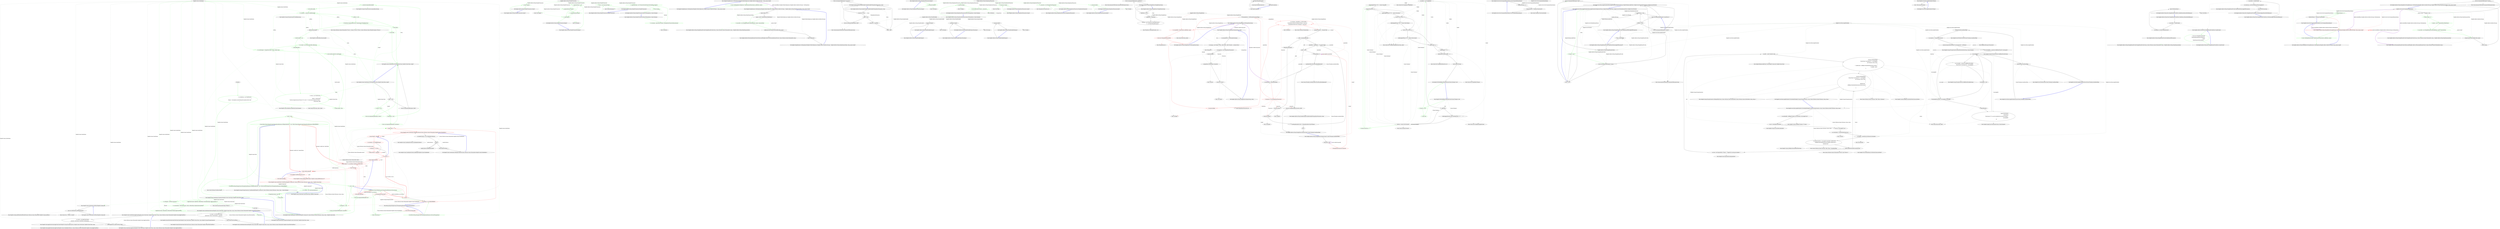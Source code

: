 digraph  {
m0_28 [cluster="HangFire.States.StateMachine.CreateInState(HangFire.Common.Job, System.Collections.Generic.IDictionary<string, string>, HangFire.States.IState)", color=green, community=0, file="MessageQueueExtensions.cs", label="1: state == null", span="59-59"];
m0_8 [cluster="Rsft.Lib.Msmq.MessageCounter.MessageQueueExtensions.GetCount(string)", color=red, community=0, file="MessageQueueExtensions.cs", label="0: props.cProp = 1", span="100-100"];
m0_10 [cluster="Rsft.Lib.Msmq.MessageCounter.MessageQueueExtensions.GetCount(string)", color=red, community=0, file="MessageQueueExtensions.cs", label="1: props.aPropID = &aPropId", span="103-103"];
m0_12 [cluster="Rsft.Lib.Msmq.MessageCounter.MessageQueueExtensions.GetCount(string)", color=red, community=0, file="MessageQueueExtensions.cs", label="3: aPropVar.vt = VT_NULL", span="106-106"];
m0_13 [cluster="Rsft.Lib.Msmq.MessageCounter.MessageQueueExtensions.GetCount(string)", color=red, community=0, file="MessageQueueExtensions.cs", label="3: props.aPropVar = &aPropVar", span="107-107"];
m0_11 [cluster="Rsft.Lib.Msmq.MessageCounter.MessageQueueExtensions.GetCount(string)", color=red, community=0, file="MessageQueueExtensions.cs", label="1: var aPropVar = new MQPROPVariant()", span="105-105"];
m0_14 [cluster="Rsft.Lib.Msmq.MessageCounter.MessageQueueExtensions.GetCount(string)", color=red, community=0, file="MessageQueueExtensions.cs", label="1: var status = 0", span="109-109"];
m0_64 [cluster="System.Collections.Generic.IEnumerable<TSource>.Contains<TSource>(TSource, System.Collections.Generic.IEqualityComparer<TSource>)", file="MessageQueueExtensions.cs", label="Entry System.Collections.Generic.IEnumerable<TSource>.Contains<TSource>(TSource, System.Collections.Generic.IEqualityComparer<TSource>)", span="0-0"];
m0_66 [cluster="HangFire.States.FailedState.FailedState(System.Exception)", file="MessageQueueExtensions.cs", label="Entry HangFire.States.FailedState.FailedState(System.Exception)", span="26-26"];
m0_90 [cluster="HangFire.States.ApplyStateContext.ApplyState(HangFire.States.StateHandlerCollection, System.Collections.Generic.IEnumerable<HangFire.States.IApplyStateFilter>)", file="MessageQueueExtensions.cs", label="Entry HangFire.States.ApplyStateContext.ApplyState(HangFire.States.StateHandlerCollection, System.Collections.Generic.IEnumerable<HangFire.States.IApplyStateFilter>)", span="46-46"];
m0_67 [cluster="string.Format(string, object, object)", file="MessageQueueExtensions.cs", label="Entry string.Format(string, object, object)", span="0-0"];
m0_26 [cluster="HangFire.States.StateMachine.CreateInState(HangFire.Common.Job, System.Collections.Generic.IDictionary<string, string>, HangFire.States.IState)", color=green, community=0, file="MessageQueueExtensions.cs", label="3: parameters == null", span="58-58"];
m0_0 [cluster="Rsft.Lib.Msmq.MessageCounter.MessageQueueExtensions.GetCount(MessageQueue)", file="MessageQueueExtensions.cs", label="Entry Rsft.Lib.Msmq.MessageCounter.MessageQueueExtensions.GetCount(MessageQueue)", span="74-74"];
m0_1 [cluster="Rsft.Lib.Msmq.MessageCounter.MessageQueueExtensions.GetCount(MessageQueue)", color=red, community=0, file="MessageQueueExtensions.cs", label="3: return GetCount(queue.Path);", span="76-76"];
m0_2 [cluster="Rsft.Lib.Msmq.MessageCounter.MessageQueueExtensions.GetCount(MessageQueue)", color=green, community=0, file="MessageQueueExtensions.cs", label="3: Exit Rsft.Lib.Msmq.MessageCounter.MessageQueueExtensions.GetCount(MessageQueue)", span="74-74"];
m0_3 [cluster="Unk.GetCount", color=green, community=0, file="MessageQueueExtensions.cs", label="0: Entry Unk.GetCount", span=""];
m0_4 [cluster="Rsft.Lib.Msmq.MessageCounter.MessageQueueExtensions.GetCount(string)", color=green, community=0, file="MessageQueueExtensions.cs", label="0: Entry Rsft.Lib.Msmq.MessageCounter.MessageQueueExtensions.GetCount(string)", span="92-92"];
m0_5 [cluster="Rsft.Lib.Msmq.MessageCounter.MessageQueueExtensions.GetCount(string)", color=red, community=0, file="MessageQueueExtensions.cs", label="0: !MessageQueue.Exists(path)", span="94-94"];
m0_6 [cluster="Rsft.Lib.Msmq.MessageCounter.MessageQueueExtensions.GetCount(string)", color=red, community=0, file="MessageQueueExtensions.cs", label="3: return 0;", span="96-96"];
m0_7 [cluster="Rsft.Lib.Msmq.MessageCounter.MessageQueueExtensions.GetCount(string)", color=red, community=0, file="MessageQueueExtensions.cs", label="3: var props = new MQMGMTPROPS()", span="99-99"];
m0_35 [cluster="System.TimeSpan.FromHours(double)", file="MessageQueueExtensions.cs", label="Entry System.TimeSpan.FromHours(double)", span="0-0"];
m0_101 [cluster="HangFire.States.StateHandlerCollection.AddHandler(HangFire.States.IStateHandler)", file="MessageQueueExtensions.cs", label="Entry HangFire.States.StateHandlerCollection.AddHandler(HangFire.States.IStateHandler)", span="27-27"];
m0_36 [cluster="HangFire.Storage.IStorageConnection.CreateExpiredJob(HangFire.Common.Job, System.Collections.Generic.IDictionary<string, string>, System.TimeSpan)", file="MessageQueueExtensions.cs", label="Entry HangFire.Storage.IStorageConnection.CreateExpiredJob(HangFire.Common.Job, System.Collections.Generic.IDictionary<string, string>, System.TimeSpan)", span="28-28"];
m0_63 [cluster="HangFire.Storage.IStorageConnection.GetJobData(string)", file="MessageQueueExtensions.cs", label="Entry HangFire.Storage.IStorageConnection.GetJobData(string)", span="37-37"];
m0_89 [cluster="HangFire.States.ApplyStateContext.ApplyStateContext(HangFire.Storage.IStorageConnection, HangFire.States.StateContext, HangFire.States.IState, string)", file="MessageQueueExtensions.cs", label="Entry HangFire.States.ApplyStateContext.ApplyStateContext(HangFire.Storage.IStorageConnection, HangFire.States.StateContext, HangFire.States.IState, string)", span="26-26"];
m0_77 [cluster="HangFire.States.StateMachine.GetFilters(HangFire.Common.Job)", file="MessageQueueExtensions.cs", label="Entry HangFire.States.StateMachine.GetFilters(HangFire.Common.Job)", span="184-184"];
m0_91 [cluster="HangFire.States.StateMachine.GetFilters(HangFire.Common.Job)", file="MessageQueueExtensions.cs", label="return new JobFilterInfo(_getFiltersThunk(job));", span="186-186"];
m0_92 [cluster="HangFire.States.StateMachine.GetFilters(HangFire.Common.Job)", file="MessageQueueExtensions.cs", label="Exit HangFire.States.StateMachine.GetFilters(HangFire.Common.Job)", span="184-184"];
m0_37 [cluster="HangFire.States.StateContext.StateContext(string, HangFire.Common.Job)", file="MessageQueueExtensions.cs", label="Entry HangFire.States.StateContext.StateContext(string, HangFire.Common.Job)", span="23-23"];
m0_94 [cluster="System.Func<T, TResult>.Invoke(T)", file="MessageQueueExtensions.cs", label="Entry System.Func<T, TResult>.Invoke(T)", span="0-0"];
m0_16 [cluster="lambda expression", color=red, community=0, file="MessageQueueExtensions.cs", label="1: filters.Select(f => new JobFilter(f, JobFilterScope.Type, null))", span="49-49"];
m0_9 [cluster="HangFire.States.StateMachine.GetHandlerCollection(System.Collections.Generic.IEnumerable<HangFire.States.IStateHandler>)", color=red, community=0, file="MessageQueueExtensions.cs", label="0: Entry HangFire.States.StateMachine.GetHandlerCollection(System.Collections.Generic.IEnumerable<HangFire.States.IStateHandler>)", span="189-189"];
m0_15 [cluster="lambda expression", color=red, community=0, file="MessageQueueExtensions.cs", label="1: Entry lambda expression", span="49-49"];
m0_19 [cluster="lambda expression", color=red, community=0, file="MessageQueueExtensions.cs", label="0: Entry lambda expression", span="49-49"];
m0_17 [cluster="lambda expression", color=red, community=0, file="MessageQueueExtensions.cs", label="1: Exit lambda expression", span="49-49"];
m0_18 [cluster="Unk.Select", color=red, community=0, file="MessageQueueExtensions.cs", label="1: Entry Unk.Select", span=""];
m0_20 [cluster="lambda expression", color=red, community=0, file="MessageQueueExtensions.cs", label="3: new JobFilter(f, JobFilterScope.Type, null)", span="49-49"];
m0_22 [cluster="HangFire.Common.JobFilter.JobFilter(object, HangFire.Common.JobFilterScope, int?)", color=red, community=0, file="MessageQueueExtensions.cs", label="0: Entry HangFire.Common.JobFilter.JobFilter(object, HangFire.Common.JobFilterScope, int?)", span="38-38"];
m0_21 [cluster="lambda expression", color=red, community=0, file="MessageQueueExtensions.cs", label="1: Exit lambda expression", span="49-49"];
m0_23 [cluster="HangFire.States.StateMachine.CreateInState(HangFire.Common.Job, System.Collections.Generic.IDictionary<string, string>, HangFire.States.IState)", color=red, community=0, file="MessageQueueExtensions.cs", label="0: Entry HangFire.States.StateMachine.CreateInState(HangFire.Common.Job, System.Collections.Generic.IDictionary<string, string>, HangFire.States.IState)", span="52-52"];
m0_24 [cluster="HangFire.States.StateMachine.CreateInState(HangFire.Common.Job, System.Collections.Generic.IDictionary<string, string>, HangFire.States.IState)", color=green, community=0, file="MessageQueueExtensions.cs", label="3: job == null", span="57-57"];
m0_78 [cluster="HangFire.States.StateMachine.ElectState(HangFire.States.StateContext, HangFire.States.IState, string, System.Collections.Generic.IEnumerable<HangFire.States.IElectStateFilter>)", file="MessageQueueExtensions.cs", label="Entry HangFire.States.StateMachine.ElectState(HangFire.States.StateContext, HangFire.States.IState, string, System.Collections.Generic.IEnumerable<HangFire.States.IElectStateFilter>)", span="160-160"];
m0_81 [cluster="HangFire.States.StateMachine.ElectState(HangFire.States.StateContext, HangFire.States.IState, string, System.Collections.Generic.IEnumerable<HangFire.States.IElectStateFilter>)", file="MessageQueueExtensions.cs", label="var context = new ElectStateContext(\r\n                stateContext, toState, fromStateName, _connection)", span="166-167"];
m0_82 [cluster="HangFire.States.StateMachine.ElectState(HangFire.States.StateContext, HangFire.States.IState, string, System.Collections.Generic.IEnumerable<HangFire.States.IElectStateFilter>)", file="MessageQueueExtensions.cs", label="return context.ElectState(filters);", span="169-169"];
m0_83 [cluster="HangFire.States.StateMachine.ElectState(HangFire.States.StateContext, HangFire.States.IState, string, System.Collections.Generic.IEnumerable<HangFire.States.IElectStateFilter>)", file="MessageQueueExtensions.cs", label="Exit HangFire.States.StateMachine.ElectState(HangFire.States.StateContext, HangFire.States.IState, string, System.Collections.Generic.IEnumerable<HangFire.States.IElectStateFilter>)", span="160-160"];
m0_65 [cluster="HangFire.Storage.JobData.EnsureLoaded()", file="MessageQueueExtensions.cs", label="Entry HangFire.Storage.JobData.EnsureLoaded()", span="27-27"];
m0_93 [cluster="HangFire.Common.JobFilterInfo.JobFilterInfo(System.Collections.Generic.IEnumerable<HangFire.Common.JobFilter>)", file="MessageQueueExtensions.cs", label="Entry HangFire.Common.JobFilterInfo.JobFilterInfo(System.Collections.Generic.IEnumerable<HangFire.Common.JobFilter>)", span="40-40"];
m0_38 [cluster="HangFire.States.StateMachine.ChangeState(HangFire.States.StateContext, HangFire.States.IState, string)", file="MessageQueueExtensions.cs", label="Entry HangFire.States.StateMachine.ChangeState(HangFire.States.StateContext, HangFire.States.IState, string)", span="132-132"];
m0_68 [cluster="HangFire.States.StateMachine.ChangeState(HangFire.States.StateContext, HangFire.States.IState, string)", color=green, community=0, file="MessageQueueExtensions.cs", label="0: var filterInfo = GetFilters(context.Job)", span="136-136"];
m0_69 [cluster="HangFire.States.StateMachine.ChangeState(HangFire.States.StateContext, HangFire.States.IState, string)", color=green, community=0, file="MessageQueueExtensions.cs", label="3: var electedState = ElectState(context, toState, oldStateName, filterInfo.ElectStateFilters)", span="138-138"];
m0_70 [cluster="HangFire.States.StateMachine.ChangeState(HangFire.States.StateContext, HangFire.States.IState, string)", color=green, community=0, file="MessageQueueExtensions.cs", label="3: ApplyState(context, electedState, oldStateName, filterInfo.ApplyStateFilters)", span="139-139"];
m0_71 [cluster="HangFire.States.StateMachine.ChangeState(HangFire.States.StateContext, HangFire.States.IState, string)", color=green, community=0, file="MessageQueueExtensions.cs", label="0: return true;", span="142-142"];
m0_74 [cluster="HangFire.States.StateMachine.ChangeState(HangFire.States.StateContext, HangFire.States.IState, string)", color=green, community=0, file="MessageQueueExtensions.cs", label="3: ApplyState(context, failedState, oldStateName, Enumerable.Empty<IApplyStateFilter>())", span="153-153"];
m0_73 [cluster="HangFire.States.StateMachine.ChangeState(HangFire.States.StateContext, HangFire.States.IState, string)", color=green, community=0, file="MessageQueueExtensions.cs", label="3: var failedState = new FailedState(ex)\r\n                {\r\n                    Reason = ''An exception occurred during the transition of job's state''\r\n                }", span="146-149"];
m0_75 [cluster="HangFire.States.StateMachine.ChangeState(HangFire.States.StateContext, HangFire.States.IState, string)", file="MessageQueueExtensions.cs", label="return false;", span="156-156"];
m0_72 [cluster="HangFire.States.StateMachine.ChangeState(HangFire.States.StateContext, HangFire.States.IState, string)", file="MessageQueueExtensions.cs", label=Exception, span="144-144"];
m0_76 [cluster="HangFire.States.StateMachine.ChangeState(HangFire.States.StateContext, HangFire.States.IState, string)", file="MessageQueueExtensions.cs", label="Exit HangFire.States.StateMachine.ChangeState(HangFire.States.StateContext, HangFire.States.IState, string)", span="132-132"];
m0_100 [cluster="HangFire.States.StateHandlerCollection.StateHandlerCollection()", file="MessageQueueExtensions.cs", label="Entry HangFire.States.StateHandlerCollection.StateHandlerCollection()", span="22-22"];
m0_27 [cluster="HangFire.States.StateMachine.CreateInState(HangFire.Common.Job, System.Collections.Generic.IDictionary<string, string>, HangFire.States.IState)", color=green, community=0, file="MessageQueueExtensions.cs", label="3: throw new ArgumentNullException(''parameters'');", span="58-58"];
m0_62 [cluster="HangFire.Storage.IStorageConnection.AcquireJobLock(string)", file="MessageQueueExtensions.cs", label="Entry HangFire.Storage.IStorageConnection.AcquireJobLock(string)", span="36-36"];
m0_79 [cluster="HangFire.States.StateMachine.ApplyState(HangFire.States.StateContext, HangFire.States.IState, string, System.Collections.Generic.IEnumerable<HangFire.States.IApplyStateFilter>)", file="MessageQueueExtensions.cs", label="Entry HangFire.States.StateMachine.ApplyState(HangFire.States.StateContext, HangFire.States.IState, string, System.Collections.Generic.IEnumerable<HangFire.States.IApplyStateFilter>)", span="172-172"];
m0_86 [cluster="HangFire.States.StateMachine.ApplyState(HangFire.States.StateContext, HangFire.States.IState, string, System.Collections.Generic.IEnumerable<HangFire.States.IApplyStateFilter>)", file="MessageQueueExtensions.cs", label="var context = new ApplyStateContext(\r\n                _connection, stateContext, electedState, oldStateName)", span="178-179"];
m0_87 [cluster="HangFire.States.StateMachine.ApplyState(HangFire.States.StateContext, HangFire.States.IState, string, System.Collections.Generic.IEnumerable<HangFire.States.IApplyStateFilter>)", file="MessageQueueExtensions.cs", label="context.ApplyState(_handlerCollection, filters)", span="181-181"];
m0_88 [cluster="HangFire.States.StateMachine.ApplyState(HangFire.States.StateContext, HangFire.States.IState, string, System.Collections.Generic.IEnumerable<HangFire.States.IApplyStateFilter>)", file="MessageQueueExtensions.cs", label="Exit HangFire.States.StateMachine.ApplyState(HangFire.States.StateContext, HangFire.States.IState, string, System.Collections.Generic.IEnumerable<HangFire.States.IApplyStateFilter>)", span="172-172"];
m0_25 [cluster="HangFire.States.StateMachine.CreateInState(HangFire.Common.Job, System.Collections.Generic.IDictionary<string, string>, HangFire.States.IState)", color=green, community=0, file="MessageQueueExtensions.cs", label="3: throw new ArgumentNullException(''job'');", span="57-57"];
m0_95 [cluster="HangFire.States.StateMachine.GetHandlerCollection(System.Collections.Generic.IEnumerable<HangFire.States.IStateHandler>)", file="MessageQueueExtensions.cs", label="var handlerCollection = new StateHandlerCollection()", span="191-191"];
m0_96 [cluster="HangFire.States.StateMachine.GetHandlerCollection(System.Collections.Generic.IEnumerable<HangFire.States.IStateHandler>)", file="MessageQueueExtensions.cs", label=handlers, span="192-192"];
m0_98 [cluster="HangFire.States.StateMachine.GetHandlerCollection(System.Collections.Generic.IEnumerable<HangFire.States.IStateHandler>)", file="MessageQueueExtensions.cs", label="return handlerCollection;", span="197-197"];
m0_97 [cluster="HangFire.States.StateMachine.GetHandlerCollection(System.Collections.Generic.IEnumerable<HangFire.States.IStateHandler>)", file="MessageQueueExtensions.cs", label="handlerCollection.AddHandler(handler)", span="194-194"];
m0_99 [cluster="HangFire.States.StateMachine.GetHandlerCollection(System.Collections.Generic.IEnumerable<HangFire.States.IStateHandler>)", file="MessageQueueExtensions.cs", label="Exit HangFire.States.StateMachine.GetHandlerCollection(System.Collections.Generic.IEnumerable<HangFire.States.IStateHandler>)", span="189-189"];
m0_84 [cluster="HangFire.States.ElectStateContext.ElectStateContext(HangFire.States.StateContext, HangFire.States.IState, string, HangFire.Storage.IStorageConnection)", file="MessageQueueExtensions.cs", label="Entry HangFire.States.ElectStateContext.ElectStateContext(HangFire.States.StateContext, HangFire.States.IState, string, HangFire.Storage.IStorageConnection)", span="27-27"];
m0_29 [cluster="Rsft.Lib.Msmq.MessageCounter.MessageQueueExtensions.MQMgmtGetInfo(char*, char*, Rsft.Lib.Msmq.MessageCounter.MessageQueueExtensions.MQMGMTPROPS*)", color=green, community=0, file="MessageQueueExtensions.cs", label="3: Entry Rsft.Lib.Msmq.MessageCounter.MessageQueueExtensions.MQMgmtGetInfo(char*, char*, Rsft.Lib.Msmq.MessageCounter.MessageQueueExtensions.MQMGMTPROPS*)", span="154-154"];
m0_30 [cluster="Rsft.Lib.Msmq.MessageCounter.MessageQueueExtensions.MQMgmtGetInfo(char*, char*, Rsft.Lib.Msmq.MessageCounter.MessageQueueExtensions.MQMGMTPROPS*)", color=green, community=0, file="MessageQueueExtensions.cs", label="3: Exit Rsft.Lib.Msmq.MessageCounter.MessageQueueExtensions.MQMgmtGetInfo(char*, char*, Rsft.Lib.Msmq.MessageCounter.MessageQueueExtensions.MQMGMTPROPS*)", span="154-154"];
m0_31 [cluster="HangFire.States.StateMachine.CreateInState(HangFire.Common.Job, System.Collections.Generic.IDictionary<string, string>, HangFire.States.IState)", color=green, community=0, file="MessageQueueExtensions.cs", label="3: var context = new StateContext(jobId, job)", span="66-66"];
m0_33 [cluster="HangFire.States.StateMachine.CreateInState(HangFire.Common.Job, System.Collections.Generic.IDictionary<string, string>, HangFire.States.IState)", color=green, community=0, file="MessageQueueExtensions.cs", label="0: return jobId;", span="69-69"];
m0_32 [cluster="HangFire.States.StateMachine.CreateInState(HangFire.Common.Job, System.Collections.Generic.IDictionary<string, string>, HangFire.States.IState)", color=green, community=0, file="MessageQueueExtensions.cs", label="3: ChangeState(context, state, null)", span="67-67"];
m0_34 [cluster="HangFire.States.StateMachine.CreateInState(HangFire.Common.Job, System.Collections.Generic.IDictionary<string, string>, HangFire.States.IState)", file="MessageQueueExtensions.cs", label="Exit HangFire.States.StateMachine.CreateInState(HangFire.Common.Job, System.Collections.Generic.IDictionary<string, string>, HangFire.States.IState)", span="52-52"];
m0_85 [cluster="HangFire.States.ElectStateContext.ElectState(System.Collections.Generic.IEnumerable<HangFire.States.IElectStateFilter>)", file="MessageQueueExtensions.cs", label="Entry HangFire.States.ElectStateContext.ElectState(System.Collections.Generic.IEnumerable<HangFire.States.IElectStateFilter>)", span="69-69"];
m0_80 [cluster="System.Linq.Enumerable.Empty<TResult>()", file="MessageQueueExtensions.cs", label="Entry System.Linq.Enumerable.Empty<TResult>()", span="0-0"];
m0_39 [cluster="HangFire.States.StateMachine.TryToChangeState(string, HangFire.States.IState, string[])", file="MessageQueueExtensions.cs", label="Entry HangFire.States.StateMachine.TryToChangeState(string, HangFire.States.IState, string[])", span="72-72"];
m0_42 [cluster="HangFire.States.StateMachine.TryToChangeState(string, HangFire.States.IState, string[])", color=green, community=0, file="MessageQueueExtensions.cs", label="3: toState == null", span="76-76"];
m0_40 [cluster="HangFire.States.StateMachine.TryToChangeState(string, HangFire.States.IState, string[])", file="MessageQueueExtensions.cs", label="jobId == null", span="75-75"];
m0_43 [cluster="HangFire.States.StateMachine.TryToChangeState(string, HangFire.States.IState, string[])", color=green, community=0, file="MessageQueueExtensions.cs", label="3: throw new ArgumentNullException(''toState'');", span="76-76"];
m0_44 [cluster="HangFire.States.StateMachine.TryToChangeState(string, HangFire.States.IState, string[])", color=green, community=0, file="MessageQueueExtensions.cs", label="3: fromStates == null", span="77-77"];
m0_45 [cluster="HangFire.States.StateMachine.TryToChangeState(string, HangFire.States.IState, string[])", color=green, community=0, file="MessageQueueExtensions.cs", label="3: throw new ArgumentNullException(''fromStates'');", span="77-77"];
m0_46 [cluster="HangFire.States.StateMachine.TryToChangeState(string, HangFire.States.IState, string[])", color=green, community=0, file="MessageQueueExtensions.cs", label="3: _connection.AcquireJobLock(jobId)", span="85-85"];
m0_47 [cluster="HangFire.States.StateMachine.TryToChangeState(string, HangFire.States.IState, string[])", color=green, community=0, file="MessageQueueExtensions.cs", label="0: bool loadSucceeded", span="87-87"];
m0_48 [cluster="HangFire.States.StateMachine.TryToChangeState(string, HangFire.States.IState, string[])", color=green, community=0, file="MessageQueueExtensions.cs", label="0: var jobData = _connection.GetJobData(jobId)", span="89-89"];
m0_49 [cluster="HangFire.States.StateMachine.TryToChangeState(string, HangFire.States.IState, string[])", color=green, community=0, file="MessageQueueExtensions.cs", label="3: jobData == null", span="91-91"];
m0_51 [cluster="HangFire.States.StateMachine.TryToChangeState(string, HangFire.States.IState, string[])", color=green, community=0, file="MessageQueueExtensions.cs", label="3: !fromStates.Contains(jobData.State, StringComparer.OrdinalIgnoreCase)", span="98-98"];
m0_53 [cluster="HangFire.States.StateMachine.TryToChangeState(string, HangFire.States.IState, string[])", file="MessageQueueExtensions.cs", label="jobData.EnsureLoaded()", span="105-105"];
m0_58 [cluster="HangFire.States.StateMachine.TryToChangeState(string, HangFire.States.IState, string[])", color=green, community=0, file="MessageQueueExtensions.cs", label="3: var context = new StateContext(jobId, jobData.Job)", span="125-125"];
m0_59 [cluster="HangFire.States.StateMachine.TryToChangeState(string, HangFire.States.IState, string[])", color=green, community=0, file="MessageQueueExtensions.cs", label="3: var stateChanged = ChangeState(context, toState, jobData.State)", span="126-126"];
m0_52 [cluster="HangFire.States.StateMachine.TryToChangeState(string, HangFire.States.IState, string[])", color=green, community=0, file="MessageQueueExtensions.cs", label="0: return false;", span="100-100"];
m0_56 [cluster="HangFire.States.StateMachine.TryToChangeState(string, HangFire.States.IState, string[])", color=green, community=0, file="MessageQueueExtensions.cs", label="3: toState = new FailedState(ex)\r\n                    {\r\n                        Reason = String.Format(\r\n                            ''Could not change the state of the job '{0}' to the '{1}'. See the inner exception for details.'',\r\n                            toState.Name, jobId)\r\n                    }", span="115-120"];
m0_55 [cluster="HangFire.States.StateMachine.TryToChangeState(string, HangFire.States.IState, string[])", color=green, community=0, file="MessageQueueExtensions.cs", label="1: JobLoadException", span="108-108"];
m0_57 [cluster="HangFire.States.StateMachine.TryToChangeState(string, HangFire.States.IState, string[])", color=green, community=0, file="MessageQueueExtensions.cs", label="3: loadSucceeded = false", span="122-122"];
m0_54 [cluster="HangFire.States.StateMachine.TryToChangeState(string, HangFire.States.IState, string[])", color=green, community=0, file="MessageQueueExtensions.cs", label="3: loadSucceeded = true", span="106-106"];
m0_50 [cluster="HangFire.States.StateMachine.TryToChangeState(string, HangFire.States.IState, string[])", color=green, community=0, file="MessageQueueExtensions.cs", label="0: return false;", span="95-95"];
m0_60 [cluster="HangFire.States.StateMachine.TryToChangeState(string, HangFire.States.IState, string[])", color=green, community=0, file="MessageQueueExtensions.cs", label="0: return loadSucceeded && stateChanged;", span="128-128"];
m0_41 [cluster="HangFire.States.StateMachine.TryToChangeState(string, HangFire.States.IState, string[])", file="MessageQueueExtensions.cs", label="throw new ArgumentNullException(''jobId'');", span="75-75"];
m0_61 [cluster="HangFire.States.StateMachine.TryToChangeState(string, HangFire.States.IState, string[])", file="MessageQueueExtensions.cs", label="Exit HangFire.States.StateMachine.TryToChangeState(string, HangFire.States.IState, string[])", span="72-72"];
m0_102 [file="MessageQueueExtensions.cs", label="HangFire.States.StateMachine", span=""];
m0_103 [file="MessageQueueExtensions.cs", label="System.Collections.Generic.IEnumerable<object>", span=""];
m1_10 [cluster="Unk.Complete", file="MsmqDtcTransaction.cs", label="Entry Unk.Complete", span=""];
m1_18 [cluster="Hangfire.SqlServer.Msmq.MsmqDtcTransaction.Commit()", file="MsmqDtcTransaction.cs", label="Entry Hangfire.SqlServer.Msmq.MsmqDtcTransaction.Commit()", span="51-51"];
m1_19 [cluster="Hangfire.SqlServer.Msmq.MsmqDtcTransaction.Commit()", color=green, community=0, file="MsmqDtcTransaction.cs", label="3: _scope.Complete()", span="53-53"];
m1_20 [cluster="Hangfire.SqlServer.Msmq.MsmqDtcTransaction.Commit()", file="MsmqDtcTransaction.cs", label="Exit Hangfire.SqlServer.Msmq.MsmqDtcTransaction.Commit()", span="51-51"];
m1_0 [cluster="Hangfire.SqlServer.Msmq.MsmqDtcTransaction.MsmqDtcTransaction()", file="MsmqDtcTransaction.cs", label="Entry Hangfire.SqlServer.Msmq.MsmqDtcTransaction.MsmqDtcTransaction()", span="27-27"];
m1_1 [cluster="Hangfire.SqlServer.Msmq.MsmqDtcTransaction.MsmqDtcTransaction()", color=green, community=0, file="MsmqDtcTransaction.cs", label="3: _scope = new TransactionScope()", span="29-29"];
m1_2 [cluster="Hangfire.SqlServer.Msmq.MsmqDtcTransaction.MsmqDtcTransaction()", file="MsmqDtcTransaction.cs", label="Exit Hangfire.SqlServer.Msmq.MsmqDtcTransaction.MsmqDtcTransaction()", span="27-27"];
m1_17 [cluster="Unk.Receive", file="MsmqDtcTransaction.cs", label="Entry Unk.Receive", span=""];
m1_11 [cluster="Unk.Dispose", file="MsmqDtcTransaction.cs", label="Entry Unk.Dispose", span=""];
m1_12 [cluster="Hangfire.SqlServer.Msmq.MsmqDtcTransaction.Receive(MessageQueue, System.TimeSpan)", file="MsmqDtcTransaction.cs", label="Entry Hangfire.SqlServer.Msmq.MsmqDtcTransaction.Receive(MessageQueue, System.TimeSpan)", span="43-43"];
m1_13 [cluster="Hangfire.SqlServer.Msmq.MsmqDtcTransaction.Receive(MessageQueue, System.TimeSpan)", color=green, community=0, file="MsmqDtcTransaction.cs", label="0: var message = queue.Receive(timeout, MessageQueueTransactionType.Automatic)", span="45-45"];
m1_14 [cluster="Hangfire.SqlServer.Msmq.MsmqDtcTransaction.Receive(MessageQueue, System.TimeSpan)", color=green, community=0, file="MsmqDtcTransaction.cs", label="3: _suppressedScope = new TransactionScope(TransactionScopeOption.Suppress)", span="46-46"];
m1_15 [cluster="Hangfire.SqlServer.Msmq.MsmqDtcTransaction.Receive(MessageQueue, System.TimeSpan)", color=green, community=0, file="MsmqDtcTransaction.cs", label="0: return message;", span="48-48"];
m1_16 [cluster="Hangfire.SqlServer.Msmq.MsmqDtcTransaction.Receive(MessageQueue, System.TimeSpan)", file="MsmqDtcTransaction.cs", label="Exit Hangfire.SqlServer.Msmq.MsmqDtcTransaction.Receive(MessageQueue, System.TimeSpan)", span="43-43"];
m1_3 [cluster="TransactionScope.cstr", file="MsmqDtcTransaction.cs", label="Entry TransactionScope.cstr", span=""];
m1_4 [cluster="Hangfire.SqlServer.Msmq.MsmqDtcTransaction.Dispose()", file="MsmqDtcTransaction.cs", label="Entry Hangfire.SqlServer.Msmq.MsmqDtcTransaction.Dispose()", span="32-32"];
m1_5 [cluster="Hangfire.SqlServer.Msmq.MsmqDtcTransaction.Dispose()", color=green, community=0, file="MsmqDtcTransaction.cs", label="3: _suppressedScope != null", span="34-34"];
m1_6 [cluster="Hangfire.SqlServer.Msmq.MsmqDtcTransaction.Dispose()", color=green, community=0, file="MsmqDtcTransaction.cs", label="3: _suppressedScope.Complete()", span="36-36"];
m1_8 [cluster="Hangfire.SqlServer.Msmq.MsmqDtcTransaction.Dispose()", color=green, community=0, file="MsmqDtcTransaction.cs", label="3: _scope.Dispose()", span="40-40"];
m1_7 [cluster="Hangfire.SqlServer.Msmq.MsmqDtcTransaction.Dispose()", color=green, community=0, file="MsmqDtcTransaction.cs", label="0: _suppressedScope.Dispose()", span="37-37"];
m1_9 [cluster="Hangfire.SqlServer.Msmq.MsmqDtcTransaction.Dispose()", file="MsmqDtcTransaction.cs", label="Exit Hangfire.SqlServer.Msmq.MsmqDtcTransaction.Dispose()", span="32-32"];
m1_23 [file="MsmqDtcTransaction.cs", label="Hangfire.SqlServer.Msmq.MsmqDtcTransaction", span=""];
m2_0 [cluster="Hangfire.MsmqExtensions.UseMsmqQueues(Hangfire.IGlobalConfiguration<Hangfire.SqlServer.SqlServerStorage>, string, params string[])", file="MsmqExtensions.cs", label="Entry Hangfire.MsmqExtensions.UseMsmqQueues(Hangfire.IGlobalConfiguration<Hangfire.SqlServer.SqlServerStorage>, string, params string[])", span="25-25"];
m2_1 [cluster="Hangfire.MsmqExtensions.UseMsmqQueues(Hangfire.IGlobalConfiguration<Hangfire.SqlServer.SqlServerStorage>, string, params string[])", color=green, community=0, file="MsmqExtensions.cs", label="3: return UseMsmqQueues(configuration, MsmqTransactionType.Internal, pathPattern, queues);", span="30-30"];
m2_2 [cluster="Hangfire.MsmqExtensions.UseMsmqQueues(Hangfire.IGlobalConfiguration<Hangfire.SqlServer.SqlServerStorage>, string, params string[])", file="MsmqExtensions.cs", label="Exit Hangfire.MsmqExtensions.UseMsmqQueues(Hangfire.IGlobalConfiguration<Hangfire.SqlServer.SqlServerStorage>, string, params string[])", span="25-25"];
m2_11 [cluster="Hangfire.SqlServer.PersistentJobQueueProviderCollection.Add(Hangfire.SqlServer.IPersistentJobQueueProvider, System.Collections.Generic.IEnumerable<string>)", file="MsmqExtensions.cs", label="Entry Hangfire.SqlServer.PersistentJobQueueProviderCollection.Add(Hangfire.SqlServer.IPersistentJobQueueProvider, System.Collections.Generic.IEnumerable<string>)", span="40-40"];
m2_10 [cluster="Hangfire.SqlServer.Msmq.MsmqJobQueueProvider.MsmqJobQueueProvider(string, System.Collections.Generic.IEnumerable<string>, Hangfire.SqlServer.Msmq.MsmqTransactionType)", file="MsmqExtensions.cs", label="Entry Hangfire.SqlServer.Msmq.MsmqJobQueueProvider.MsmqJobQueueProvider(string, System.Collections.Generic.IEnumerable<string>, Hangfire.SqlServer.Msmq.MsmqTransactionType)", span="26-26"];
m2_7 [cluster="Hangfire.MsmqExtensions.UseMsmqQueues(Hangfire.IGlobalConfiguration<Hangfire.SqlServer.SqlServerStorage>, Hangfire.SqlServer.Msmq.MsmqTransactionType, string, params string[])", file="MsmqExtensions.cs", label="configuration.Entry.QueueProviders.Add(provider, queues)", span="45-45"];
m2_3 [cluster="Hangfire.MsmqExtensions.UseMsmqQueues(Hangfire.IGlobalConfiguration<Hangfire.SqlServer.SqlServerStorage>, Hangfire.SqlServer.Msmq.MsmqTransactionType, string, params string[])", file="MsmqExtensions.cs", label="Entry Hangfire.MsmqExtensions.UseMsmqQueues(Hangfire.IGlobalConfiguration<Hangfire.SqlServer.SqlServerStorage>, Hangfire.SqlServer.Msmq.MsmqTransactionType, string, params string[])", span="33-33"];
m2_6 [cluster="Hangfire.MsmqExtensions.UseMsmqQueues(Hangfire.IGlobalConfiguration<Hangfire.SqlServer.SqlServerStorage>, Hangfire.SqlServer.Msmq.MsmqTransactionType, string, params string[])", color=green, community=0, file="MsmqExtensions.cs", label="3: var provider = new MsmqJobQueueProvider(pathPattern, queues, transactionType)", span="44-44"];
m2_4 [cluster="Hangfire.MsmqExtensions.UseMsmqQueues(Hangfire.IGlobalConfiguration<Hangfire.SqlServer.SqlServerStorage>, Hangfire.SqlServer.Msmq.MsmqTransactionType, string, params string[])", file="MsmqExtensions.cs", label="queues.Length == 0", span="39-39"];
m2_5 [cluster="Hangfire.MsmqExtensions.UseMsmqQueues(Hangfire.IGlobalConfiguration<Hangfire.SqlServer.SqlServerStorage>, Hangfire.SqlServer.Msmq.MsmqTransactionType, string, params string[])", file="MsmqExtensions.cs", label="queues = new[] { EnqueuedState.DefaultQueue }", span="41-41"];
m2_8 [cluster="Hangfire.MsmqExtensions.UseMsmqQueues(Hangfire.IGlobalConfiguration<Hangfire.SqlServer.SqlServerStorage>, Hangfire.SqlServer.Msmq.MsmqTransactionType, string, params string[])", file="MsmqExtensions.cs", label="return configuration;", span="47-47"];
m2_9 [cluster="Hangfire.MsmqExtensions.UseMsmqQueues(Hangfire.IGlobalConfiguration<Hangfire.SqlServer.SqlServerStorage>, Hangfire.SqlServer.Msmq.MsmqTransactionType, string, params string[])", file="MsmqExtensions.cs", label="Exit Hangfire.MsmqExtensions.UseMsmqQueues(Hangfire.IGlobalConfiguration<Hangfire.SqlServer.SqlServerStorage>, Hangfire.SqlServer.Msmq.MsmqTransactionType, string, params string[])", span="33-33"];
m3_8 [cluster="System.ArgumentNullException.ArgumentNullException(string)", file="MsmqFetchedJob.cs", label="Entry System.ArgumentNullException.ArgumentNullException(string)", span="0-0"];
m3_17 [cluster="Hangfire.SqlServer.Msmq.MsmqFetchedJob.Dispose()", file="MsmqFetchedJob.cs", label="Entry Hangfire.SqlServer.Msmq.MsmqFetchedJob.Dispose()", span="48-48"];
m3_18 [cluster="Hangfire.SqlServer.Msmq.MsmqFetchedJob.Dispose()", file="MsmqFetchedJob.cs", label="_transaction.Dispose()", span="50-50"];
m3_19 [cluster="Hangfire.SqlServer.Msmq.MsmqFetchedJob.Dispose()", file="MsmqFetchedJob.cs", label="Exit Hangfire.SqlServer.Msmq.MsmqFetchedJob.Dispose()", span="48-48"];
m3_12 [cluster="Unk.Commit", file="MsmqFetchedJob.cs", label="Entry Unk.Commit", span=""];
m3_9 [cluster="Hangfire.SqlServer.Msmq.MsmqFetchedJob.RemoveFromQueue()", file="MsmqFetchedJob.cs", label="Entry Hangfire.SqlServer.Msmq.MsmqFetchedJob.RemoveFromQueue()", span="38-38"];
m3_10 [cluster="Hangfire.SqlServer.Msmq.MsmqFetchedJob.RemoveFromQueue()", file="MsmqFetchedJob.cs", label="_transaction.Commit()", span="40-40"];
m3_11 [cluster="Hangfire.SqlServer.Msmq.MsmqFetchedJob.RemoveFromQueue()", file="MsmqFetchedJob.cs", label="Exit Hangfire.SqlServer.Msmq.MsmqFetchedJob.RemoveFromQueue()", span="38-38"];
m3_20 [cluster="Unk.Dispose", file="MsmqFetchedJob.cs", label="Entry Unk.Dispose", span=""];
m3_13 [cluster="Hangfire.SqlServer.Msmq.MsmqFetchedJob.Requeue()", file="MsmqFetchedJob.cs", label="Entry Hangfire.SqlServer.Msmq.MsmqFetchedJob.Requeue()", span="43-43"];
m3_14 [cluster="Hangfire.SqlServer.Msmq.MsmqFetchedJob.Requeue()", file="MsmqFetchedJob.cs", label="_transaction.Abort()", span="45-45"];
m3_15 [cluster="Hangfire.SqlServer.Msmq.MsmqFetchedJob.Requeue()", file="MsmqFetchedJob.cs", label="Exit Hangfire.SqlServer.Msmq.MsmqFetchedJob.Requeue()", span="43-43"];
m3_16 [cluster="Unk.Abort", file="MsmqFetchedJob.cs", label="Entry Unk.Abort", span=""];
m3_0 [cluster="Hangfire.SqlServer.Msmq.MsmqFetchedJob.MsmqFetchedJob(MessageQueueTransaction, string)", file="MsmqFetchedJob.cs", label="Entry Hangfire.SqlServer.Msmq.MsmqFetchedJob.MsmqFetchedJob(MessageQueueTransaction, string)", span="26-26"];
m3_1 [cluster="Hangfire.SqlServer.Msmq.MsmqFetchedJob.MsmqFetchedJob(MessageQueueTransaction, string)", file="MsmqFetchedJob.cs", label="transaction == null", span="28-28"];
m3_3 [cluster="Hangfire.SqlServer.Msmq.MsmqFetchedJob.MsmqFetchedJob(MessageQueueTransaction, string)", file="MsmqFetchedJob.cs", label="jobId == null", span="29-29"];
m3_5 [cluster="Hangfire.SqlServer.Msmq.MsmqFetchedJob.MsmqFetchedJob(MessageQueueTransaction, string)", file="MsmqFetchedJob.cs", label="_transaction = transaction", span="31-31"];
m3_6 [cluster="Hangfire.SqlServer.Msmq.MsmqFetchedJob.MsmqFetchedJob(MessageQueueTransaction, string)", file="MsmqFetchedJob.cs", label="JobId = jobId", span="33-33"];
m3_2 [cluster="Hangfire.SqlServer.Msmq.MsmqFetchedJob.MsmqFetchedJob(MessageQueueTransaction, string)", file="MsmqFetchedJob.cs", label="throw new ArgumentNullException(''transaction'');", span="28-28"];
m3_4 [cluster="Hangfire.SqlServer.Msmq.MsmqFetchedJob.MsmqFetchedJob(MessageQueueTransaction, string)", file="MsmqFetchedJob.cs", label="throw new ArgumentNullException(''jobId'');", span="29-29"];
m3_7 [cluster="Hangfire.SqlServer.Msmq.MsmqFetchedJob.MsmqFetchedJob(MessageQueueTransaction, string)", file="MsmqFetchedJob.cs", label="Exit Hangfire.SqlServer.Msmq.MsmqFetchedJob.MsmqFetchedJob(MessageQueueTransaction, string)", span="26-26"];
m3_21 [file="MsmqFetchedJob.cs", label="Hangfire.SqlServer.Msmq.MsmqFetchedJob", span=""];
m4_4 [cluster="Hangfire.SqlServer.Msmq.MsmqInternalTransaction.Dispose()", file="MsmqInternalTransaction.cs", label="Entry Hangfire.SqlServer.Msmq.MsmqInternalTransaction.Dispose()", span="30-30"];
m4_5 [cluster="Hangfire.SqlServer.Msmq.MsmqInternalTransaction.Dispose()", color=green, community=0, file="MsmqInternalTransaction.cs", label="3: _transaction.Dispose()", span="32-32"];
m4_6 [cluster="Hangfire.SqlServer.Msmq.MsmqInternalTransaction.Dispose()", file="MsmqInternalTransaction.cs", label="Exit Hangfire.SqlServer.Msmq.MsmqInternalTransaction.Dispose()", span="30-30"];
m4_17 [cluster="Unk.Commit", file="MsmqInternalTransaction.cs", label="Entry Unk.Commit", span=""];
m4_0 [cluster="Hangfire.SqlServer.Msmq.MsmqInternalTransaction.MsmqInternalTransaction()", file="MsmqInternalTransaction.cs", label="Entry Hangfire.SqlServer.Msmq.MsmqInternalTransaction.MsmqInternalTransaction()", span="25-25"];
m4_1 [cluster="Hangfire.SqlServer.Msmq.MsmqInternalTransaction.MsmqInternalTransaction()", color=green, community=0, file="MsmqInternalTransaction.cs", label="3: _transaction = new MessageQueueTransaction()", span="27-27"];
m4_2 [cluster="Hangfire.SqlServer.Msmq.MsmqInternalTransaction.MsmqInternalTransaction()", file="MsmqInternalTransaction.cs", label="Exit Hangfire.SqlServer.Msmq.MsmqInternalTransaction.MsmqInternalTransaction()", span="25-25"];
m4_18 [cluster="Hangfire.SqlServer.Msmq.MsmqInternalTransaction.Abort()", file="MsmqInternalTransaction.cs", label="Entry Hangfire.SqlServer.Msmq.MsmqInternalTransaction.Abort()", span="46-46"];
m4_19 [cluster="Hangfire.SqlServer.Msmq.MsmqInternalTransaction.Abort()", color=green, community=0, file="MsmqInternalTransaction.cs", label="3: _transaction.Abort()", span="48-48"];
m4_20 [cluster="Hangfire.SqlServer.Msmq.MsmqInternalTransaction.Abort()", file="MsmqInternalTransaction.cs", label="Exit Hangfire.SqlServer.Msmq.MsmqInternalTransaction.Abort()", span="46-46"];
m4_13 [cluster="Unk.Receive", file="MsmqInternalTransaction.cs", label="Entry Unk.Receive", span=""];
m4_8 [cluster="Hangfire.SqlServer.Msmq.MsmqInternalTransaction.Receive(MessageQueue, System.TimeSpan)", file="MsmqInternalTransaction.cs", label="Entry Hangfire.SqlServer.Msmq.MsmqInternalTransaction.Receive(MessageQueue, System.TimeSpan)", span="35-35"];
m4_9 [cluster="Hangfire.SqlServer.Msmq.MsmqInternalTransaction.Receive(MessageQueue, System.TimeSpan)", color=green, community=0, file="MsmqInternalTransaction.cs", label="3: _transaction.Begin()", span="37-37"];
m4_10 [cluster="Hangfire.SqlServer.Msmq.MsmqInternalTransaction.Receive(MessageQueue, System.TimeSpan)", color=green, community=0, file="MsmqInternalTransaction.cs", label="3: return queue.Receive(timeout, _transaction);", span="38-38"];
m4_11 [cluster="Hangfire.SqlServer.Msmq.MsmqInternalTransaction.Receive(MessageQueue, System.TimeSpan)", file="MsmqInternalTransaction.cs", label="Exit Hangfire.SqlServer.Msmq.MsmqInternalTransaction.Receive(MessageQueue, System.TimeSpan)", span="35-35"];
m4_7 [cluster="Unk.Dispose", file="MsmqInternalTransaction.cs", label="Entry Unk.Dispose", span=""];
m4_14 [cluster="Hangfire.SqlServer.Msmq.MsmqInternalTransaction.Commit()", file="MsmqInternalTransaction.cs", label="Entry Hangfire.SqlServer.Msmq.MsmqInternalTransaction.Commit()", span="41-41"];
m4_15 [cluster="Hangfire.SqlServer.Msmq.MsmqInternalTransaction.Commit()", color=green, community=0, file="MsmqInternalTransaction.cs", label="3: _transaction.Commit()", span="43-43"];
m4_16 [cluster="Hangfire.SqlServer.Msmq.MsmqInternalTransaction.Commit()", file="MsmqInternalTransaction.cs", label="Exit Hangfire.SqlServer.Msmq.MsmqInternalTransaction.Commit()", span="41-41"];
m4_3 [cluster="MessageQueueTransaction.cstr", file="MsmqInternalTransaction.cs", label="Entry MessageQueueTransaction.cstr", span=""];
m4_12 [cluster="Unk.Begin", file="MsmqInternalTransaction.cs", label="Entry Unk.Begin", span=""];
m4_21 [cluster="Unk.Abort", file="MsmqInternalTransaction.cs", label="Entry Unk.Abort", span=""];
m4_22 [file="MsmqInternalTransaction.cs", label="Hangfire.SqlServer.Msmq.MsmqInternalTransaction", span=""];
m5_6 [cluster="System.ArgumentNullException.ArgumentNullException(string)", file="MsmqJobQueue.cs", label="Entry System.ArgumentNullException.ArgumentNullException(string)", span="0-0"];
m5_12 [cluster="Hangfire.SqlServer.Msmq.MsmqJobQueue.Dequeue(string[], System.Threading.CancellationToken)", file="MsmqJobQueue.cs", label="Entry Hangfire.SqlServer.Msmq.MsmqJobQueue.Dequeue(string[], System.Threading.CancellationToken)", span="40-40"];
m5_13 [cluster="Hangfire.SqlServer.Msmq.MsmqJobQueue.Dequeue(string[], System.Threading.CancellationToken)", file="MsmqJobQueue.cs", label="string jobId = null", span="42-42"];
m5_16 [cluster="Hangfire.SqlServer.Msmq.MsmqJobQueue.Dequeue(string[], System.Threading.CancellationToken)", file="MsmqJobQueue.cs", label="cancellationToken.ThrowIfCancellationRequested()", span="48-48"];
m5_17 [cluster="Hangfire.SqlServer.Msmq.MsmqJobQueue.Dequeue(string[], System.Threading.CancellationToken)", file="MsmqJobQueue.cs", label="var queueName = queues[queueIndex]", span="50-50"];
m5_21 [cluster="Hangfire.SqlServer.Msmq.MsmqJobQueue.Dequeue(string[], System.Threading.CancellationToken)", color=red, community=0, file="MsmqJobQueue.cs", label="3: var message = queueIndex == queues.Length - 1\r\n                            ? messageQueue.Receive(SyncReceiveTimeout, transaction)\r\n                            : messageQueue.Receive(new TimeSpan(1), transaction)", span="59-61"];
m5_29 [cluster="Hangfire.SqlServer.Msmq.MsmqJobQueue.Dequeue(string[], System.Threading.CancellationToken)", file="MsmqJobQueue.cs", label="queueIndex = (queueIndex + 1) % queues.Length", span="80-80"];
m5_14 [cluster="Hangfire.SqlServer.Msmq.MsmqJobQueue.Dequeue(string[], System.Threading.CancellationToken)", color=red, community=0, file="MsmqJobQueue.cs", label="1: MessageQueueTransaction transaction", span="43-43"];
m5_15 [cluster="Hangfire.SqlServer.Msmq.MsmqJobQueue.Dequeue(string[], System.Threading.CancellationToken)", file="MsmqJobQueue.cs", label="var queueIndex = 0", span="44-44"];
m5_18 [cluster="Hangfire.SqlServer.Msmq.MsmqJobQueue.Dequeue(string[], System.Threading.CancellationToken)", color=red, community=0, file="MsmqJobQueue.cs", label="0: transaction = new MessageQueueTransaction()", span="51-51"];
m5_19 [cluster="Hangfire.SqlServer.Msmq.MsmqJobQueue.Dequeue(string[], System.Threading.CancellationToken)", file="MsmqJobQueue.cs", label="var messageQueue = GetMessageQueue(queueName)", span="53-53"];
m5_20 [cluster="Hangfire.SqlServer.Msmq.MsmqJobQueue.Dequeue(string[], System.Threading.CancellationToken)", color=red, community=0, file="MsmqJobQueue.cs", label="3: transaction.Begin()", span="57-57"];
m5_25 [cluster="Hangfire.SqlServer.Msmq.MsmqJobQueue.Dequeue(string[], System.Threading.CancellationToken)", file="MsmqJobQueue.cs", label="transaction.Abort()", span="70-70"];
m5_26 [cluster="Hangfire.SqlServer.Msmq.MsmqJobQueue.Dequeue(string[], System.Threading.CancellationToken)", file="MsmqJobQueue.cs", label="transaction.Dispose()", span="71-71"];
m5_31 [cluster="Hangfire.SqlServer.Msmq.MsmqJobQueue.Dequeue(string[], System.Threading.CancellationToken)", file="MsmqJobQueue.cs", label="return new MsmqFetchedJob(transaction, jobId);", span="83-83"];
m5_22 [cluster="Hangfire.SqlServer.Msmq.MsmqJobQueue.Dequeue(string[], System.Threading.CancellationToken)", file="MsmqJobQueue.cs", label="message.Formatter = _formatter.Value", span="63-63"];
m5_23 [cluster="Hangfire.SqlServer.Msmq.MsmqJobQueue.Dequeue(string[], System.Threading.CancellationToken)", file="MsmqJobQueue.cs", label="jobId = (string)message.Body", span="65-65"];
m5_24 [cluster="Hangfire.SqlServer.Msmq.MsmqJobQueue.Dequeue(string[], System.Threading.CancellationToken)", file="MsmqJobQueue.cs", label=MessageQueueException, span="68-68"];
m5_30 [cluster="Hangfire.SqlServer.Msmq.MsmqJobQueue.Dequeue(string[], System.Threading.CancellationToken)", file="MsmqJobQueue.cs", label="jobId == null", span="81-81"];
m5_27 [cluster="Hangfire.SqlServer.Msmq.MsmqJobQueue.Dequeue(string[], System.Threading.CancellationToken)", file="MsmqJobQueue.cs", label="ex.MessageQueueErrorCode != MessageQueueErrorCode.IOTimeout", span="73-73"];
m5_28 [cluster="Hangfire.SqlServer.Msmq.MsmqJobQueue.Dequeue(string[], System.Threading.CancellationToken)", file="MsmqJobQueue.cs", label="throw;", span="75-75"];
m5_32 [cluster="Hangfire.SqlServer.Msmq.MsmqJobQueue.Dequeue(string[], System.Threading.CancellationToken)", file="MsmqJobQueue.cs", label="Exit Hangfire.SqlServer.Msmq.MsmqJobQueue.Dequeue(string[], System.Threading.CancellationToken)", span="40-40"];
m5_37 [cluster="Unk.Receive", file="MsmqJobQueue.cs", label="Entry Unk.Receive", span=""];
m5_11 [cluster="BinaryMessageFormatter.cstr", file="MsmqJobQueue.cs", label="Entry BinaryMessageFormatter.cstr", span=""];
m5_36 [cluster="Unk.Begin", file="MsmqJobQueue.cs", label="Entry Unk.Begin", span=""];
m5_56 [cluster="string.Format(string, object)", file="MsmqJobQueue.cs", label="Entry string.Format(string, object)", span="0-0"];
m5_35 [cluster="Hangfire.SqlServer.Msmq.MsmqJobQueue.GetMessageQueue(string)", file="MsmqJobQueue.cs", label="Entry Hangfire.SqlServer.Msmq.MsmqJobQueue.GetMessageQueue(string)", span="98-98"];
m5_53 [cluster="Hangfire.SqlServer.Msmq.MsmqJobQueue.GetMessageQueue(string)", color=red, community=0, file="MsmqJobQueue.cs", label="3: var queuePath = String.Format(_pathPattern, queue)", span="100-100"];
m5_54 [cluster="Hangfire.SqlServer.Msmq.MsmqJobQueue.GetMessageQueue(string)", color=red, community=0, file="MsmqJobQueue.cs", label="3: return new MessageQueue(queuePath);", span="102-102"];
m5_55 [cluster="Hangfire.SqlServer.Msmq.MsmqJobQueue.GetMessageQueue(string)", file="MsmqJobQueue.cs", label="Exit Hangfire.SqlServer.Msmq.MsmqJobQueue.GetMessageQueue(string)", span="98-98"];
m5_0 [cluster="Hangfire.SqlServer.Msmq.MsmqJobQueue.MsmqJobQueue(string)", file="MsmqJobQueue.cs", label="Entry Hangfire.SqlServer.Msmq.MsmqJobQueue.MsmqJobQueue(string)", span="30-30"];
m5_1 [cluster="Hangfire.SqlServer.Msmq.MsmqJobQueue.MsmqJobQueue(string)", file="MsmqJobQueue.cs", label="pathPattern == null", span="32-32"];
m5_3 [cluster="Hangfire.SqlServer.Msmq.MsmqJobQueue.MsmqJobQueue(string)", file="MsmqJobQueue.cs", label="_pathPattern = pathPattern", span="34-34"];
m5_2 [cluster="Hangfire.SqlServer.Msmq.MsmqJobQueue.MsmqJobQueue(string)", file="MsmqJobQueue.cs", label="throw new ArgumentNullException(''pathPattern'');", span="32-32"];
m5_4 [cluster="Hangfire.SqlServer.Msmq.MsmqJobQueue.MsmqJobQueue(string)", file="MsmqJobQueue.cs", label="_formatter = new ThreadLocal<IMessageFormatter>(\r\n                () => new BinaryMessageFormatter())", span="36-37"];
m5_5 [cluster="Hangfire.SqlServer.Msmq.MsmqJobQueue.MsmqJobQueue(string)", file="MsmqJobQueue.cs", label="Exit Hangfire.SqlServer.Msmq.MsmqJobQueue.MsmqJobQueue(string)", span="30-30"];
m5_41 [cluster="Hangfire.SqlServer.Msmq.MsmqFetchedJob.MsmqFetchedJob(MessageQueueTransaction, string)", file="MsmqJobQueue.cs", label="Entry Hangfire.SqlServer.Msmq.MsmqFetchedJob.MsmqFetchedJob(MessageQueueTransaction, string)", span="26-26"];
m5_33 [cluster="System.Threading.CancellationToken.ThrowIfCancellationRequested()", file="MsmqJobQueue.cs", label="Entry System.Threading.CancellationToken.ThrowIfCancellationRequested()", span="0-0"];
m5_40 [cluster="Unk.Dispose", file="MsmqJobQueue.cs", label="Entry Unk.Dispose", span=""];
m5_50 [cluster="Message.cstr", file="MsmqJobQueue.cs", label="Entry Message.cstr", span=""];
m5_42 [cluster="Hangfire.SqlServer.Msmq.MsmqJobQueue.Enqueue(string, string)", file="MsmqJobQueue.cs", label="Entry Hangfire.SqlServer.Msmq.MsmqJobQueue.Enqueue(string, string)", span="86-86"];
m5_43 [cluster="Hangfire.SqlServer.Msmq.MsmqJobQueue.Enqueue(string, string)", file="MsmqJobQueue.cs", label="var messageQueue = GetMessageQueue(queue)", span="88-88"];
m5_44 [cluster="Hangfire.SqlServer.Msmq.MsmqJobQueue.Enqueue(string, string)", file="MsmqJobQueue.cs", label="var message = new Message { Body = jobId, Label = jobId, Formatter = _formatter.Value }", span="89-89"];
m5_47 [cluster="Hangfire.SqlServer.Msmq.MsmqJobQueue.Enqueue(string, string)", file="MsmqJobQueue.cs", label="messageQueue.Send(message, transaction)", span="93-93"];
m5_45 [cluster="Hangfire.SqlServer.Msmq.MsmqJobQueue.Enqueue(string, string)", file="MsmqJobQueue.cs", label="var transaction = new MessageQueueTransaction()", span="90-90"];
m5_46 [cluster="Hangfire.SqlServer.Msmq.MsmqJobQueue.Enqueue(string, string)", file="MsmqJobQueue.cs", label="transaction.Begin()", span="92-92"];
m5_48 [cluster="Hangfire.SqlServer.Msmq.MsmqJobQueue.Enqueue(string, string)", file="MsmqJobQueue.cs", label="transaction.Commit()", span="94-94"];
m5_49 [cluster="Hangfire.SqlServer.Msmq.MsmqJobQueue.Enqueue(string, string)", file="MsmqJobQueue.cs", label="Exit Hangfire.SqlServer.Msmq.MsmqJobQueue.Enqueue(string, string)", span="86-86"];
m5_8 [cluster="lambda expression", file="MsmqJobQueue.cs", label="Entry lambda expression", span="37-37"];
m5_9 [cluster="lambda expression", file="MsmqJobQueue.cs", label="new BinaryMessageFormatter()", span="37-37"];
m5_10 [cluster="lambda expression", file="MsmqJobQueue.cs", label="Exit lambda expression", span="37-37"];
m5_57 [cluster="MessageQueue.cstr", file="MsmqJobQueue.cs", label="Entry MessageQueue.cstr", span=""];
m5_51 [cluster="Unk.Send", file="MsmqJobQueue.cs", label="Entry Unk.Send", span=""];
m5_38 [cluster="System.TimeSpan.TimeSpan(long)", file="MsmqJobQueue.cs", label="Entry System.TimeSpan.TimeSpan(long)", span="0-0"];
m5_52 [cluster="Unk.Commit", file="MsmqJobQueue.cs", label="Entry Unk.Commit", span=""];
m5_7 [cluster="ThreadLocal<IMessageFormatter>.cstr", file="MsmqJobQueue.cs", label="Entry ThreadLocal<IMessageFormatter>.cstr", span=""];
m5_34 [cluster="MessageQueueTransaction.cstr", file="MsmqJobQueue.cs", label="Entry MessageQueueTransaction.cstr", span=""];
m5_39 [cluster="Unk.Abort", file="MsmqJobQueue.cs", label="Entry Unk.Abort", span=""];
m5_58 [file="MsmqJobQueue.cs", label="Hangfire.SqlServer.Msmq.MsmqJobQueue", span=""];
m6_36 [cluster="System.Text.StringBuilder.StringBuilder()", file="MsmqJobQueueFacts.cs", label="Entry System.Text.StringBuilder.StringBuilder()", span="0-0"];
m6_41 [cluster="System.Text.StringBuilder.ToString()", file="MsmqJobQueueFacts.cs", label="Entry System.Text.StringBuilder.ToString()", span="0-0"];
m6_37 [cluster="System.Text.StringBuilder.Append(string)", file="MsmqJobQueueFacts.cs", label="Entry System.Text.StringBuilder.Append(string)", span="0-0"];
m6_38 [cluster="System.TimeSpan.Duration()", file="MsmqJobQueueFacts.cs", label="Entry System.TimeSpan.Duration()", span="0-0"];
m6_40 [cluster="System.Text.StringBuilder.Remove(int, int)", file="MsmqJobQueueFacts.cs", label="Entry System.Text.StringBuilder.Remove(int, int)", span="0-0"];
m6_39 [cluster="System.Text.StringBuilder.AppendFormat(string, object)", file="MsmqJobQueueFacts.cs", label="Entry System.Text.StringBuilder.AppendFormat(string, object)", span="0-0"];
m6_16 [cluster="HangFire.Web.HtmlHelper.ToHumanDuration(System.TimeSpan?, bool)", file="MsmqJobQueueFacts.cs", label="Entry HangFire.Web.HtmlHelper.ToHumanDuration(System.TimeSpan?, bool)", span="53-53"];
m6_17 [cluster="HangFire.Web.HtmlHelper.ToHumanDuration(System.TimeSpan?, bool)", color=green, community=0, file="MsmqJobQueueFacts.cs", label="3: duration == null", span="55-55"];
m6_18 [cluster="HangFire.Web.HtmlHelper.ToHumanDuration(System.TimeSpan?, bool)", color=green, community=0, file="MsmqJobQueueFacts.cs", label="0: return null;", span="55-55"];
m6_19 [cluster="HangFire.Web.HtmlHelper.ToHumanDuration(System.TimeSpan?, bool)", file="MsmqJobQueueFacts.cs", label="var builder = new StringBuilder()", span="57-57"];
m6_23 [cluster="HangFire.Web.HtmlHelper.ToHumanDuration(System.TimeSpan?, bool)", color=green, community=0, file="MsmqJobQueueFacts.cs", label="0: duration.Value.Days > 0", span="65-65"];
m6_22 [cluster="HangFire.Web.HtmlHelper.ToHumanDuration(System.TimeSpan?, bool)", file="MsmqJobQueueFacts.cs", label="duration = duration.Value.Duration()", span="63-63"];
m6_24 [cluster="HangFire.Web.HtmlHelper.ToHumanDuration(System.TimeSpan?, bool)", file="MsmqJobQueueFacts.cs", label="builder.AppendFormat(''{0}d '', duration.Value.Days)", span="67-67"];
m6_25 [cluster="HangFire.Web.HtmlHelper.ToHumanDuration(System.TimeSpan?, bool)", file="MsmqJobQueueFacts.cs", label="duration.Value.Hours > 0", span="70-70"];
m6_20 [cluster="HangFire.Web.HtmlHelper.ToHumanDuration(System.TimeSpan?, bool)", file="MsmqJobQueueFacts.cs", label=displaySign, span="58-58"];
m6_21 [cluster="HangFire.Web.HtmlHelper.ToHumanDuration(System.TimeSpan?, bool)", file="MsmqJobQueueFacts.cs", label="builder.Append(duration.Value.TotalMilliseconds < 0 ? ''-'' : ''+'')", span="60-60"];
m6_26 [cluster="HangFire.Web.HtmlHelper.ToHumanDuration(System.TimeSpan?, bool)", file="MsmqJobQueueFacts.cs", label="builder.AppendFormat(''{0}h '', duration.Value.Hours)", span="72-72"];
m6_28 [cluster="HangFire.Web.HtmlHelper.ToHumanDuration(System.TimeSpan?, bool)", file="MsmqJobQueueFacts.cs", label="builder.AppendFormat(''{0}m '', duration.Value.Minutes)", span="77-77"];
m6_30 [cluster="HangFire.Web.HtmlHelper.ToHumanDuration(System.TimeSpan?, bool)", file="MsmqJobQueueFacts.cs", label="builder.AppendFormat(''{0}s '', duration.Value.Seconds)", span="82-82"];
m6_31 [cluster="HangFire.Web.HtmlHelper.ToHumanDuration(System.TimeSpan?, bool)", file="MsmqJobQueueFacts.cs", label="builder.Length <= 1", span="85-85"];
m6_32 [cluster="HangFire.Web.HtmlHelper.ToHumanDuration(System.TimeSpan?, bool)", file="MsmqJobQueueFacts.cs", label="builder.Append('' <1s '')", span="87-87"];
m6_33 [cluster="HangFire.Web.HtmlHelper.ToHumanDuration(System.TimeSpan?, bool)", file="MsmqJobQueueFacts.cs", label="builder.Remove(builder.Length - 1, 1)", span="90-90"];
m6_34 [cluster="HangFire.Web.HtmlHelper.ToHumanDuration(System.TimeSpan?, bool)", file="MsmqJobQueueFacts.cs", label="return builder.ToString();", span="92-92"];
m6_27 [cluster="HangFire.Web.HtmlHelper.ToHumanDuration(System.TimeSpan?, bool)", file="MsmqJobQueueFacts.cs", label="duration.Value.Minutes > 0", span="75-75"];
m6_29 [cluster="HangFire.Web.HtmlHelper.ToHumanDuration(System.TimeSpan?, bool)", file="MsmqJobQueueFacts.cs", label="duration.Value.Seconds > 0", span="80-80"];
m6_35 [cluster="HangFire.Web.HtmlHelper.ToHumanDuration(System.TimeSpan?, bool)", file="MsmqJobQueueFacts.cs", label="Exit HangFire.Web.HtmlHelper.ToHumanDuration(System.TimeSpan?, bool)", span="53-53"];
m7_0 [cluster="HangFire.Server.ServerComponentRunnerOptions.ServerComponentRunnerOptions()", file="MsmqJobQueueMonitoringApi.cs", label="Entry HangFire.Server.ServerComponentRunnerOptions.ServerComponentRunnerOptions()", span="24-24"];
m7_1 [cluster="HangFire.Server.ServerComponentRunnerOptions.ServerComponentRunnerOptions()", file="MsmqJobQueueMonitoringApi.cs", label="MaxRetryAttempts = 10", span="26-26"];
m7_2 [cluster="HangFire.Server.ServerComponentRunnerOptions.ServerComponentRunnerOptions()", file="MsmqJobQueueMonitoringApi.cs", label="ShutdownTimeout = TimeSpan.FromSeconds(5)", span="27-27"];
m7_3 [cluster="HangFire.Server.ServerComponentRunnerOptions.ServerComponentRunnerOptions()", file="MsmqJobQueueMonitoringApi.cs", label="Exit HangFire.Server.ServerComponentRunnerOptions.ServerComponentRunnerOptions()", span="24-24"];
m7_4 [cluster="System.TimeSpan.FromSeconds(double)", file="MsmqJobQueueMonitoringApi.cs", label="Entry System.TimeSpan.FromSeconds(double)", span="0-0"];
m7_5 [file="MsmqJobQueueMonitoringApi.cs", label="HangFire.Server.ServerComponentRunnerOptions", span=""];
m8_14 [cluster="System.ArgumentNullException.ArgumentNullException(string)", file="MsmqJobQueueProvider.cs", label="Entry System.ArgumentNullException.ArgumentNullException(string)", span="0-0"];
m8_30 [cluster="Hangfire.Storage.IStorageConnection.AcquireDistributedLock(string, System.TimeSpan)", file="MsmqJobQueueProvider.cs", label="Entry Hangfire.Storage.IStorageConnection.AcquireDistributedLock(string, System.TimeSpan)", span="28-28"];
m8_53 [cluster="Hangfire.Storage.InvocationData.Deserialize()", file="MsmqJobQueueProvider.cs", label="Entry Hangfire.Storage.InvocationData.Deserialize()", span="40-40"];
m8_4 [cluster="Hangfire.Server.RecurringJobScheduler.RecurringJobScheduler(Hangfire.JobStorage, Hangfire.IBackgroundJobClient, Hangfire.Server.IScheduleInstantFactory, Hangfire.Server.IThrottler)", file="MsmqJobQueueProvider.cs", label="throw new ArgumentNullException(''client'');", span="46-46"];
m8_29 [cluster="Hangfire.JobStorage.GetConnection()", file="MsmqJobQueueProvider.cs", label="Entry Hangfire.JobStorage.GetConnection()", span="56-56"];
m8_37 [cluster="Hangfire.Server.RecurringJobScheduler.ToString()", file="MsmqJobQueueProvider.cs", label="Entry Hangfire.Server.RecurringJobScheduler.ToString()", span="93-93"];
m8_38 [cluster="Hangfire.Server.RecurringJobScheduler.ToString()", file="MsmqJobQueueProvider.cs", label="return ''Recurring Job Scheduler'';", span="95-95"];
m8_39 [cluster="Hangfire.Server.RecurringJobScheduler.ToString()", file="MsmqJobQueueProvider.cs", label="Exit Hangfire.Server.RecurringJobScheduler.ToString()", span="93-93"];
m8_60 [cluster="Hangfire.States.EnqueuedState.EnqueuedState()", file="MsmqJobQueueProvider.cs", label="Entry Hangfire.States.EnqueuedState.EnqueuedState()", span="31-31"];
m8_5 [cluster="Hangfire.Server.RecurringJobScheduler.RecurringJobScheduler(Hangfire.JobStorage, Hangfire.IBackgroundJobClient, Hangfire.Server.IScheduleInstantFactory, Hangfire.Server.IThrottler)", file="MsmqJobQueueProvider.cs", label="instantFactory == null", span="47-47"];
m8_64 [cluster="Hangfire.Storage.IStorageConnection.SetRangeInHash(string, System.Collections.Generic.IEnumerable<System.Collections.Generic.KeyValuePair<string, string>>)", file="MsmqJobQueueProvider.cs", label="Entry Hangfire.Storage.IStorageConnection.SetRangeInHash(string, System.Collections.Generic.IEnumerable<System.Collections.Generic.KeyValuePair<string, string>>)", span="61-61"];
m8_0 [cluster="Hangfire.Server.RecurringJobScheduler.RecurringJobScheduler(Hangfire.JobStorage, Hangfire.IBackgroundJobClient, Hangfire.Server.IScheduleInstantFactory, Hangfire.Server.IThrottler)", file="MsmqJobQueueProvider.cs", label="Entry Hangfire.Server.RecurringJobScheduler.RecurringJobScheduler(Hangfire.JobStorage, Hangfire.IBackgroundJobClient, Hangfire.Server.IScheduleInstantFactory, Hangfire.Server.IThrottler)", span="39-39"];
m8_1 [cluster="Hangfire.Server.RecurringJobScheduler.RecurringJobScheduler(Hangfire.JobStorage, Hangfire.IBackgroundJobClient, Hangfire.Server.IScheduleInstantFactory, Hangfire.Server.IThrottler)", color=green, community=0, file="MsmqJobQueueProvider.cs", label="0: storage == null", span="45-45"];
m8_2 [cluster="Hangfire.Server.RecurringJobScheduler.RecurringJobScheduler(Hangfire.JobStorage, Hangfire.IBackgroundJobClient, Hangfire.Server.IScheduleInstantFactory, Hangfire.Server.IThrottler)", file="MsmqJobQueueProvider.cs", label="throw new ArgumentNullException(''storage'');", span="45-45"];
m8_3 [cluster="Hangfire.Server.RecurringJobScheduler.RecurringJobScheduler(Hangfire.JobStorage, Hangfire.IBackgroundJobClient, Hangfire.Server.IScheduleInstantFactory, Hangfire.Server.IThrottler)", file="MsmqJobQueueProvider.cs", label="client == null", span="46-46"];
m8_32 [cluster="string.Format(string, object)", file="MsmqJobQueueProvider.cs", label="Entry string.Format(string, object)", span="0-0"];
m8_56 [cluster="System.Collections.Generic.Dictionary<TKey, TValue>.ContainsKey(TKey)", file="MsmqJobQueueProvider.cs", label="Entry System.Collections.Generic.Dictionary<TKey, TValue>.ContainsKey(TKey)", span="0-0"];
m8_34 [cluster="Hangfire.Server.RecurringJobScheduler.TryScheduleJob(Hangfire.Storage.IStorageConnection, string, System.Collections.Generic.Dictionary<string, string>)", file="MsmqJobQueueProvider.cs", label="Entry Hangfire.Server.RecurringJobScheduler.TryScheduleJob(Hangfire.Storage.IStorageConnection, string, System.Collections.Generic.Dictionary<string, string>)", span="98-98"];
m8_40 [cluster="Hangfire.Server.RecurringJobScheduler.TryScheduleJob(Hangfire.Storage.IStorageConnection, string, System.Collections.Generic.Dictionary<string, string>)", file="MsmqJobQueueProvider.cs", label="var serializedJob = JobHelper.FromJson<InvocationData>(recurringJob[''Job''])", span="100-100"];
m8_42 [cluster="Hangfire.Server.RecurringJobScheduler.TryScheduleJob(Hangfire.Storage.IStorageConnection, string, System.Collections.Generic.Dictionary<string, string>)", file="MsmqJobQueueProvider.cs", label="var cron = recurringJob[''Cron'']", span="102-102"];
m8_45 [cluster="Hangfire.Server.RecurringJobScheduler.TryScheduleJob(Hangfire.Storage.IStorageConnection, string, System.Collections.Generic.Dictionary<string, string>)", file="MsmqJobQueueProvider.cs", label="var lastExecutionTime = recurringJob.ContainsKey(''LastExecution'')\r\n                ? JobHelper.DeserializeDateTime(recurringJob[''LastExecution''])\r\n                : (DateTime?)null", span="106-108"];
m8_49 [cluster="Hangfire.Server.RecurringJobScheduler.TryScheduleJob(Hangfire.Storage.IStorageConnection, string, System.Collections.Generic.Dictionary<string, string>)", file="MsmqJobQueueProvider.cs", label="connection.SetRangeInHash(\r\n                    String.Format(''recurring-job:{0}'', recurringJobId),\r\n                    new Dictionary<string, string>\r\n                        {\r\n                            { ''LastExecution'', JobHelper.SerializeDateTime(instant.UtcTime) },\r\n                            { ''LastJobId'', jobId },\r\n                        })", span="115-121"];
m8_50 [cluster="Hangfire.Server.RecurringJobScheduler.TryScheduleJob(Hangfire.Storage.IStorageConnection, string, System.Collections.Generic.Dictionary<string, string>)", file="MsmqJobQueueProvider.cs", label="connection.SetRangeInHash(\r\n                String.Format(''recurring-job:{0}'', recurringJobId),\r\n                new Dictionary<string, string>\r\n                {\r\n                    {\r\n                        ''NextExecution'', \r\n                        JobHelper.SerializeDateTime(instant.NextOccurrence)\r\n                    }\r\n                })", span="124-132"];
m8_41 [cluster="Hangfire.Server.RecurringJobScheduler.TryScheduleJob(Hangfire.Storage.IStorageConnection, string, System.Collections.Generic.Dictionary<string, string>)", file="MsmqJobQueueProvider.cs", label="var job = serializedJob.Deserialize()", span="101-101"];
m8_48 [cluster="Hangfire.Server.RecurringJobScheduler.TryScheduleJob(Hangfire.Storage.IStorageConnection, string, System.Collections.Generic.Dictionary<string, string>)", file="MsmqJobQueueProvider.cs", label="var jobId = _client.Create(job, state)", span="113-113"];
m8_43 [cluster="Hangfire.Server.RecurringJobScheduler.TryScheduleJob(Hangfire.Storage.IStorageConnection, string, System.Collections.Generic.Dictionary<string, string>)", file="MsmqJobQueueProvider.cs", label="var cronSchedule = CrontabSchedule.Parse(cron)", span="103-103"];
m8_44 [cluster="Hangfire.Server.RecurringJobScheduler.TryScheduleJob(Hangfire.Storage.IStorageConnection, string, System.Collections.Generic.Dictionary<string, string>)", file="MsmqJobQueueProvider.cs", label="var instant = _instantFactory.GetInstant(cronSchedule)", span="104-104"];
m8_46 [cluster="Hangfire.Server.RecurringJobScheduler.TryScheduleJob(Hangfire.Storage.IStorageConnection, string, System.Collections.Generic.Dictionary<string, string>)", file="MsmqJobQueueProvider.cs", label="instant.GetMatches(lastExecutionTime).Any()", span="110-110"];
m8_47 [cluster="Hangfire.Server.RecurringJobScheduler.TryScheduleJob(Hangfire.Storage.IStorageConnection, string, System.Collections.Generic.Dictionary<string, string>)", file="MsmqJobQueueProvider.cs", label="var state = new EnqueuedState { Reason = ''Triggered by recurring job scheduler'' }", span="112-112"];
m8_51 [cluster="Hangfire.Server.RecurringJobScheduler.TryScheduleJob(Hangfire.Storage.IStorageConnection, string, System.Collections.Generic.Dictionary<string, string>)", file="MsmqJobQueueProvider.cs", label="Exit Hangfire.Server.RecurringJobScheduler.TryScheduleJob(Hangfire.Storage.IStorageConnection, string, System.Collections.Generic.Dictionary<string, string>)", span="98-98"];
m8_15 [cluster="Hangfire.Server.RecurringJobScheduler.Execute(System.Threading.CancellationToken)", file="MsmqJobQueueProvider.cs", label="Entry Hangfire.Server.RecurringJobScheduler.Execute(System.Threading.CancellationToken)", span="56-56"];
m8_16 [cluster="Hangfire.Server.RecurringJobScheduler.Execute(System.Threading.CancellationToken)", file="MsmqJobQueueProvider.cs", label="_throttler.Throttle(cancellationToken)", span="58-58"];
m8_26 [cluster="Hangfire.Server.RecurringJobScheduler.Execute(System.Threading.CancellationToken)", file="MsmqJobQueueProvider.cs", label="_throttler.Delay(cancellationToken)", span="89-89"];
m8_17 [cluster="Hangfire.Server.RecurringJobScheduler.Execute(System.Threading.CancellationToken)", file="MsmqJobQueueProvider.cs", label="var connection = _storage.GetConnection()", span="60-60"];
m8_18 [cluster="Hangfire.Server.RecurringJobScheduler.Execute(System.Threading.CancellationToken)", file="MsmqJobQueueProvider.cs", label="connection.AcquireDistributedLock(''recurring-jobs:lock'', LockTimeout)", span="61-61"];
m8_19 [cluster="Hangfire.Server.RecurringJobScheduler.Execute(System.Threading.CancellationToken)", file="MsmqJobQueueProvider.cs", label="var recurringJobIds = connection.GetAllItemsFromSet(''recurring-jobs'')", span="63-63"];
m8_21 [cluster="Hangfire.Server.RecurringJobScheduler.Execute(System.Threading.CancellationToken)", file="MsmqJobQueueProvider.cs", label="var recurringJob = connection.GetAllEntriesFromHash(\r\n                        String.Format(''recurring-job:{0}'', recurringJobId))", span="67-68"];
m8_23 [cluster="Hangfire.Server.RecurringJobScheduler.Execute(System.Threading.CancellationToken)", file="MsmqJobQueueProvider.cs", label="TryScheduleJob(connection, recurringJobId, recurringJob)", span="77-77"];
m8_20 [cluster="Hangfire.Server.RecurringJobScheduler.Execute(System.Threading.CancellationToken)", file="MsmqJobQueueProvider.cs", label=recurringJobIds, span="65-65"];
m8_25 [cluster="Hangfire.Server.RecurringJobScheduler.Execute(System.Threading.CancellationToken)", file="MsmqJobQueueProvider.cs", label="Logger.WarnException(\r\n                            String.Format(\r\n                                ''Recurring job '{0}' can not be scheduled due to job load exception.'',\r\n                                recurringJobId),\r\n                            ex)", span="81-85"];
m8_22 [cluster="Hangfire.Server.RecurringJobScheduler.Execute(System.Threading.CancellationToken)", file="MsmqJobQueueProvider.cs", label="recurringJob == null", span="70-70"];
m8_24 [cluster="Hangfire.Server.RecurringJobScheduler.Execute(System.Threading.CancellationToken)", file="MsmqJobQueueProvider.cs", label=JobLoadException, span="79-79"];
m8_27 [cluster="Hangfire.Server.RecurringJobScheduler.Execute(System.Threading.CancellationToken)", file="MsmqJobQueueProvider.cs", label="Exit Hangfire.Server.RecurringJobScheduler.Execute(System.Threading.CancellationToken)", span="56-56"];
m8_35 [cluster="Hangfire.Logging.ILog.WarnException(string, System.Exception)", file="MsmqJobQueueProvider.cs", label="Entry Hangfire.Logging.ILog.WarnException(string, System.Exception)", span="285-285"];
m8_61 [cluster="Hangfire.IBackgroundJobClient.Create(Hangfire.Common.Job, Hangfire.States.IState)", file="MsmqJobQueueProvider.cs", label="Entry Hangfire.IBackgroundJobClient.Create(Hangfire.Common.Job, Hangfire.States.IState)", span="41-41"];
m8_59 [cluster="System.Collections.Generic.IEnumerable<TSource>.Any<TSource>()", file="MsmqJobQueueProvider.cs", label="Entry System.Collections.Generic.IEnumerable<TSource>.Any<TSource>()", span="0-0"];
m8_54 [cluster="Unk.Parse", file="MsmqJobQueueProvider.cs", label="Entry Unk.Parse", span=""];
m8_28 [cluster="Hangfire.Server.IThrottler.Throttle(System.Threading.CancellationToken)", file="MsmqJobQueueProvider.cs", label="Entry Hangfire.Server.IThrottler.Throttle(System.Threading.CancellationToken)", span="22-22"];
m8_6 [cluster="Hangfire.Server.RecurringJobScheduler.RecurringJobScheduler(Hangfire.JobStorage, Hangfire.IBackgroundJobClient, Hangfire.Server.IScheduleInstantFactory, Hangfire.Server.IThrottler)", file="MsmqJobQueueProvider.cs", label="throw new ArgumentNullException(''instantFactory'');", span="47-47"];
m8_7 [cluster="Hangfire.Server.RecurringJobScheduler.RecurringJobScheduler(Hangfire.JobStorage, Hangfire.IBackgroundJobClient, Hangfire.Server.IScheduleInstantFactory, Hangfire.Server.IThrottler)", file="MsmqJobQueueProvider.cs", label="throttler == null", span="48-48"];
m8_8 [cluster="Hangfire.Server.RecurringJobScheduler.RecurringJobScheduler(Hangfire.JobStorage, Hangfire.IBackgroundJobClient, Hangfire.Server.IScheduleInstantFactory, Hangfire.Server.IThrottler)", file="MsmqJobQueueProvider.cs", label="throw new ArgumentNullException(''throttler'');", span="48-48"];
m8_62 [cluster="System.Collections.Generic.Dictionary<TKey, TValue>.Dictionary()", file="MsmqJobQueueProvider.cs", label="Entry System.Collections.Generic.Dictionary<TKey, TValue>.Dictionary()", span="0-0"];
m8_9 [cluster="Hangfire.SqlServer.Msmq.MsmqJobQueueProvider.GetJobQueueMonitoringApi(IDbConnection)", file="MsmqJobQueueProvider.cs", label="Entry Hangfire.SqlServer.Msmq.MsmqJobQueueProvider.GetJobQueueMonitoringApi(IDbConnection)", span="37-37"];
m8_10 [cluster="Hangfire.SqlServer.Msmq.MsmqJobQueueProvider.GetJobQueueMonitoringApi(IDbConnection)", file="MsmqJobQueueProvider.cs", label="return _monitoringApi;", span="39-39"];
m8_11 [cluster="Hangfire.SqlServer.Msmq.MsmqJobQueueProvider.GetJobQueueMonitoringApi(IDbConnection)", file="MsmqJobQueueProvider.cs", label="Exit Hangfire.SqlServer.Msmq.MsmqJobQueueProvider.GetJobQueueMonitoringApi(IDbConnection)", span="37-37"];
m8_12 [cluster="Hangfire.Server.RecurringJobScheduler.RecurringJobScheduler(Hangfire.JobStorage, Hangfire.IBackgroundJobClient, Hangfire.Server.IScheduleInstantFactory, Hangfire.Server.IThrottler)", file="MsmqJobQueueProvider.cs", label="Hangfire.SqlServer.Msmq.MsmqJobQueueProvider", span=""];
m8_13 [cluster="Hangfire.Server.RecurringJobScheduler.RecurringJobScheduler(Hangfire.JobStorage, Hangfire.IBackgroundJobClient, Hangfire.Server.IScheduleInstantFactory, Hangfire.Server.IThrottler)", file="MsmqJobQueueProvider.cs", label="Exit Hangfire.Server.RecurringJobScheduler.RecurringJobScheduler(Hangfire.JobStorage, Hangfire.IBackgroundJobClient, Hangfire.Server.IScheduleInstantFactory, Hangfire.Server.IThrottler)", span="39-39"];
m8_58 [cluster="Hangfire.Server.IScheduleInstant.GetMatches(System.DateTime?)", file="MsmqJobQueueProvider.cs", label="Entry Hangfire.Server.IScheduleInstant.GetMatches(System.DateTime?)", span="25-25"];
m8_52 [cluster="Hangfire.Common.JobHelper.FromJson<T>(string)", file="MsmqJobQueueProvider.cs", label="Entry Hangfire.Common.JobHelper.FromJson<T>(string)", span="39-39"];
m8_63 [cluster="Hangfire.Common.JobHelper.SerializeDateTime(System.DateTime)", file="MsmqJobQueueProvider.cs", label="Entry Hangfire.Common.JobHelper.SerializeDateTime(System.DateTime)", span="68-68"];
m8_57 [cluster="Hangfire.Common.JobHelper.DeserializeDateTime(string)", file="MsmqJobQueueProvider.cs", label="Entry Hangfire.Common.JobHelper.DeserializeDateTime(string)", span="73-73"];
m8_55 [cluster="Unk.GetInstant", file="MsmqJobQueueProvider.cs", label="Entry Unk.GetInstant", span=""];
m8_36 [cluster="Hangfire.Server.IThrottler.Delay(System.Threading.CancellationToken)", file="MsmqJobQueueProvider.cs", label="Entry Hangfire.Server.IThrottler.Delay(System.Threading.CancellationToken)", span="23-23"];
m8_31 [cluster="Hangfire.Storage.IStorageConnection.GetAllItemsFromSet(string)", file="MsmqJobQueueProvider.cs", label="Entry Hangfire.Storage.IStorageConnection.GetAllItemsFromSet(string)", span="55-55"];
m8_33 [cluster="Hangfire.Storage.IStorageConnection.GetAllEntriesFromHash(string)", file="MsmqJobQueueProvider.cs", label="Entry Hangfire.Storage.IStorageConnection.GetAllEntriesFromHash(string)", span="64-64"];
m8_65 [file="MsmqJobQueueProvider.cs", label="Hangfire.Server.RecurringJobScheduler", span=""];
m9_7 [cluster="Unk.NotNull", file="MsmqJobQueueProviderFacts.cs", label="Entry Unk.NotNull", span=""];
m9_6 [cluster="Hangfire.SqlServer.Msmq.MsmqJobQueueProvider.GetJobQueue(IDbConnection)", file="MsmqJobQueueProviderFacts.cs", label="Entry Hangfire.SqlServer.Msmq.MsmqJobQueueProvider.GetJobQueue(IDbConnection)", span="32-32"];
m9_5 [cluster="Hangfire.SqlServer.Msmq.Tests.MsmqJobQueueProviderFacts.CreateProvider()", file="MsmqJobQueueProviderFacts.cs", label="Entry Hangfire.SqlServer.Msmq.Tests.MsmqJobQueueProviderFacts.CreateProvider()", span="29-29"];
m9_14 [cluster="Hangfire.SqlServer.Msmq.Tests.MsmqJobQueueProviderFacts.CreateProvider()", color=green, community=0, file="MsmqJobQueueProviderFacts.cs", label="3: return new MsmqJobQueueProvider(\r\n                CleanMsmqQueueAttribute.PathPattern,\r\n                Queues,\r\n                MsmqTransactionType.Internal);", span="31-34"];
m9_15 [cluster="Hangfire.SqlServer.Msmq.Tests.MsmqJobQueueProviderFacts.CreateProvider()", file="MsmqJobQueueProviderFacts.cs", label="Exit Hangfire.SqlServer.Msmq.Tests.MsmqJobQueueProviderFacts.CreateProvider()", span="29-29"];
m9_0 [cluster="Hangfire.SqlServer.Msmq.Tests.MsmqJobQueueProviderFacts.GetJobQueue_ReturnsNonNullInstance()", file="MsmqJobQueueProviderFacts.cs", label="Entry Hangfire.SqlServer.Msmq.Tests.MsmqJobQueueProviderFacts.GetJobQueue_ReturnsNonNullInstance()", span="10-10"];
m9_1 [cluster="Hangfire.SqlServer.Msmq.Tests.MsmqJobQueueProviderFacts.GetJobQueue_ReturnsNonNullInstance()", file="MsmqJobQueueProviderFacts.cs", label="var provider = CreateProvider()", span="12-12"];
m9_2 [cluster="Hangfire.SqlServer.Msmq.Tests.MsmqJobQueueProviderFacts.GetJobQueue_ReturnsNonNullInstance()", file="MsmqJobQueueProviderFacts.cs", label="var jobQueue = provider.GetJobQueue(null)", span="14-14"];
m9_3 [cluster="Hangfire.SqlServer.Msmq.Tests.MsmqJobQueueProviderFacts.GetJobQueue_ReturnsNonNullInstance()", file="MsmqJobQueueProviderFacts.cs", label="Assert.NotNull(jobQueue)", span="16-16"];
m9_4 [cluster="Hangfire.SqlServer.Msmq.Tests.MsmqJobQueueProviderFacts.GetJobQueue_ReturnsNonNullInstance()", file="MsmqJobQueueProviderFacts.cs", label="Exit Hangfire.SqlServer.Msmq.Tests.MsmqJobQueueProviderFacts.GetJobQueue_ReturnsNonNullInstance()", span="10-10"];
m9_8 [cluster="Hangfire.SqlServer.Msmq.Tests.MsmqJobQueueProviderFacts.GetMonitoringApi_ReturnsNonNullInstance()", file="MsmqJobQueueProviderFacts.cs", label="Entry Hangfire.SqlServer.Msmq.Tests.MsmqJobQueueProviderFacts.GetMonitoringApi_ReturnsNonNullInstance()", span="20-20"];
m9_9 [cluster="Hangfire.SqlServer.Msmq.Tests.MsmqJobQueueProviderFacts.GetMonitoringApi_ReturnsNonNullInstance()", file="MsmqJobQueueProviderFacts.cs", label="var provider = CreateProvider()", span="22-22"];
m9_10 [cluster="Hangfire.SqlServer.Msmq.Tests.MsmqJobQueueProviderFacts.GetMonitoringApi_ReturnsNonNullInstance()", file="MsmqJobQueueProviderFacts.cs", label="var monitoring = provider.GetJobQueueMonitoringApi(null)", span="24-24"];
m9_11 [cluster="Hangfire.SqlServer.Msmq.Tests.MsmqJobQueueProviderFacts.GetMonitoringApi_ReturnsNonNullInstance()", file="MsmqJobQueueProviderFacts.cs", label="Assert.NotNull(monitoring)", span="26-26"];
m9_12 [cluster="Hangfire.SqlServer.Msmq.Tests.MsmqJobQueueProviderFacts.GetMonitoringApi_ReturnsNonNullInstance()", file="MsmqJobQueueProviderFacts.cs", label="Exit Hangfire.SqlServer.Msmq.Tests.MsmqJobQueueProviderFacts.GetMonitoringApi_ReturnsNonNullInstance()", span="20-20"];
m9_16 [cluster="Hangfire.SqlServer.Msmq.MsmqJobQueueProvider.MsmqJobQueueProvider(string, System.Collections.Generic.IEnumerable<string>, Hangfire.SqlServer.Msmq.MsmqTransactionType)", file="MsmqJobQueueProviderFacts.cs", label="Entry Hangfire.SqlServer.Msmq.MsmqJobQueueProvider.MsmqJobQueueProvider(string, System.Collections.Generic.IEnumerable<string>, Hangfire.SqlServer.Msmq.MsmqTransactionType)", span="26-26"];
m9_13 [cluster="Hangfire.SqlServer.Msmq.MsmqJobQueueProvider.GetJobQueueMonitoringApi(IDbConnection)", file="MsmqJobQueueProviderFacts.cs", label="Entry Hangfire.SqlServer.Msmq.MsmqJobQueueProvider.GetJobQueueMonitoringApi(IDbConnection)", span="37-37"];
m10_15 [cluster="System.ArgumentNullException.ArgumentNullException(string)", file="MsmqSqlServerStorageExtensions.cs", label="Entry System.ArgumentNullException.ArgumentNullException(string)", span="0-0"];
m10_0 [cluster="HangFire.Server.ServerComponentRunnerOptions.ServerComponentRunnerOptions()", file="MsmqSqlServerStorageExtensions.cs", label="Entry HangFire.Server.ServerComponentRunnerOptions.ServerComponentRunnerOptions()", span="24-24"];
m10_1 [cluster="HangFire.Server.ServerComponentRunnerOptions.ServerComponentRunnerOptions()", color=green, community=0, file="MsmqSqlServerStorageExtensions.cs", label="1: MaxRetryAttempts = 10", span="26-26"];
m10_2 [cluster="HangFire.Server.ServerComponentRunnerOptions.ServerComponentRunnerOptions()", file="MsmqSqlServerStorageExtensions.cs", label="ShutdownTimeout = TimeSpan.FromSeconds(5)", span="27-27"];
m10_17 [cluster="Hangfire.SqlServer.PersistentJobQueueProviderCollection.Add(Hangfire.SqlServer.IPersistentJobQueueProvider, System.Collections.Generic.IEnumerable<string>)", file="MsmqSqlServerStorageExtensions.cs", label="Entry Hangfire.SqlServer.PersistentJobQueueProviderCollection.Add(Hangfire.SqlServer.IPersistentJobQueueProvider, System.Collections.Generic.IEnumerable<string>)", span="40-40"];
m10_3 [cluster="Hangfire.SqlServer.Msmq.MsmqSqlServerStorageExtensions.UseMsmqQueues(Hangfire.SqlServer.SqlServerStorage, string, params string[])", color=red, community=0, file="MsmqSqlServerStorageExtensions.cs", label="2: Entry Hangfire.SqlServer.Msmq.MsmqSqlServerStorageExtensions.UseMsmqQueues(Hangfire.SqlServer.SqlServerStorage, string, params string[])", span="31-31"];
m10_4 [cluster="Hangfire.SqlServer.Msmq.MsmqSqlServerStorageExtensions.UseMsmqQueues(Hangfire.SqlServer.SqlServerStorage, string, params string[])", color=green, community=0, file="MsmqSqlServerStorageExtensions.cs", label="3: return UseMsmqQueues(storage, MsmqTransactionType.Internal, pathPattern, queues);", span="36-36"];
m10_6 [cluster="Hangfire.SqlServer.Msmq.MsmqSqlServerStorageExtensions.UseMsmqQueues(Hangfire.SqlServer.SqlServerStorage, Hangfire.SqlServer.Msmq.MsmqTransactionType, string, params string[])", file="MsmqSqlServerStorageExtensions.cs", label="HangFire.Server.ServerComponentRunnerOptions", span=""];
m10_9 [cluster="Hangfire.SqlServer.Msmq.MsmqSqlServerStorageExtensions.UseMsmqQueues(Hangfire.SqlServer.SqlServerStorage, Hangfire.SqlServer.Msmq.MsmqTransactionType, string, params string[])", color=green, community=0, file="MsmqSqlServerStorageExtensions.cs", label="0: queues.Length == 0", span="47-47"];
m10_7 [cluster="Hangfire.SqlServer.Msmq.MsmqSqlServerStorageExtensions.UseMsmqQueues(Hangfire.SqlServer.SqlServerStorage, Hangfire.SqlServer.Msmq.MsmqTransactionType, string, params string[])", file="MsmqSqlServerStorageExtensions.cs", label="storage == null", span="45-45"];
m10_10 [cluster="Hangfire.SqlServer.Msmq.MsmqSqlServerStorageExtensions.UseMsmqQueues(Hangfire.SqlServer.SqlServerStorage, Hangfire.SqlServer.Msmq.MsmqTransactionType, string, params string[])", color=green, community=0, file="MsmqSqlServerStorageExtensions.cs", label="0: queues = new[] { EnqueuedState.DefaultQueue }", span="49-49"];
m10_11 [cluster="Hangfire.SqlServer.Msmq.MsmqSqlServerStorageExtensions.UseMsmqQueues(Hangfire.SqlServer.SqlServerStorage, Hangfire.SqlServer.Msmq.MsmqTransactionType, string, params string[])", color=green, community=0, file="MsmqSqlServerStorageExtensions.cs", label="3: var provider = new MsmqJobQueueProvider(pathPattern, queues, transactionType)", span="52-52"];
m10_12 [cluster="Hangfire.SqlServer.Msmq.MsmqSqlServerStorageExtensions.UseMsmqQueues(Hangfire.SqlServer.SqlServerStorage, Hangfire.SqlServer.Msmq.MsmqTransactionType, string, params string[])", file="MsmqSqlServerStorageExtensions.cs", label="storage.QueueProviders.Add(provider, queues)", span="53-53"];
m10_13 [cluster="Hangfire.SqlServer.Msmq.MsmqSqlServerStorageExtensions.UseMsmqQueues(Hangfire.SqlServer.SqlServerStorage, Hangfire.SqlServer.Msmq.MsmqTransactionType, string, params string[])", file="MsmqSqlServerStorageExtensions.cs", label="return storage;", span="55-55"];
m10_8 [cluster="Hangfire.SqlServer.Msmq.MsmqSqlServerStorageExtensions.UseMsmqQueues(Hangfire.SqlServer.SqlServerStorage, Hangfire.SqlServer.Msmq.MsmqTransactionType, string, params string[])", file="MsmqSqlServerStorageExtensions.cs", label="throw new ArgumentNullException(''storage'');", span="45-45"];
m10_14 [cluster="Hangfire.SqlServer.Msmq.MsmqSqlServerStorageExtensions.UseMsmqQueues(Hangfire.SqlServer.SqlServerStorage, Hangfire.SqlServer.Msmq.MsmqTransactionType, string, params string[])", file="MsmqSqlServerStorageExtensions.cs", label="Exit Hangfire.SqlServer.Msmq.MsmqSqlServerStorageExtensions.UseMsmqQueues(Hangfire.SqlServer.SqlServerStorage, Hangfire.SqlServer.Msmq.MsmqTransactionType, string, params string[])", span="39-39"];
m10_5 [cluster="Hangfire.SqlServer.Msmq.MsmqSqlServerStorageExtensions.UseMsmqQueues(Hangfire.SqlServer.SqlServerStorage, string, params string[])", file="MsmqSqlServerStorageExtensions.cs", label="Exit Hangfire.SqlServer.Msmq.MsmqSqlServerStorageExtensions.UseMsmqQueues(Hangfire.SqlServer.SqlServerStorage, string, params string[])", span="31-31"];
m10_16 [cluster="Hangfire.SqlServer.Msmq.MsmqJobQueueProvider.MsmqJobQueueProvider(string, System.Collections.Generic.IEnumerable<string>, Hangfire.SqlServer.Msmq.MsmqTransactionType)", file="MsmqSqlServerStorageExtensions.cs", label="Entry Hangfire.SqlServer.Msmq.MsmqJobQueueProvider.MsmqJobQueueProvider(string, System.Collections.Generic.IEnumerable<string>, Hangfire.SqlServer.Msmq.MsmqTransactionType)", span="26-26"];
m0_28 -> m0_29  [color=green, key=0, style=solid];
m0_28 -> m0_30  [color=green, key=0, style=solid];
m0_8 -> m0_9  [color=red, key=0, style=solid];
m0_10 -> m0_13  [color=darkseagreen4, key=1, label="System.Collections.Generic.IEnumerable<object>", style=dashed];
m0_10 -> m0_11  [color=red, key=0, style=solid];
m0_10 -> m0_16  [color=darkseagreen4, key=1, label="System.Collections.Generic.IEnumerable<object>", style=dashed];
m0_10 -> m0_10  [color=red, key=1, label=aPropId, style=dashed];
m0_12 -> m0_8  [key=2, style=dotted];
m0_12 -> m0_14  [key=0, style=solid];
m0_12 -> m0_13  [color=red, key=0, style=solid];
m0_13 -> m0_14  [color=red, key=0, style=solid];
m0_13 -> m0_13  [color=red, key=1, label=aPropVar, style=dashed];
m0_11 -> m0_12  [color=red, key=0, style=solid];
m0_11 -> m0_13  [key=0, style=solid];
m0_11 -> m0_27  [color=red, key=2, style=dotted];
m0_14 -> m0_10  [color=blue, key=0, style=bold];
m0_14 -> m0_15  [color=red, key=0, style=solid];
m0_14 -> m0_6  [color=red, key=3, label="Local variable int status", style=bold];
m0_26 -> m0_27  [color=green, key=0, style=solid];
m0_26 -> m0_28  [color=green, key=0, style=solid];
m0_0 -> m0_1  [color=red, key=0, style=solid];
m0_0 -> m0_3  [color=green, key=1, label="System.Collections.Generic.IEnumerable<HangFire.States.IStateHandler>", style=dashed];
m0_0 -> m0_5  [color=darkseagreen4, key=1, label="HangFire.Storage.IStorageConnection", style=dashed];
m0_0 -> m0_6  [color=darkseagreen4, key=1, label="System.Collections.Generic.IEnumerable<HangFire.States.IStateHandler>", style=dashed];
m0_1 -> m0_2  [color=red, key=0, style=solid];
m0_1 -> m0_3  [color=green, key=0, style=solid];
m0_2 -> m0_7  [color=green, key=0, style=solid];
m0_2 -> m0_8  [color=green, key=2, style=dotted];
m0_2 -> m0_0  [color=blue, key=0, style=bold];
m0_3 -> m0_4  [color=green, key=0, style=solid];
m0_3 -> m0_5  [color=green, key=0, style=solid];
m0_4 -> m0_7  [color=green, key=0, style=solid];
m0_4 -> m0_8  [color=green, key=2, style=dotted];
m0_4 -> m0_5  [color=red, key=0, style=solid];
m0_4 -> m0_16  [color=red, key=1, label=string, style=dashed];
m0_4 -> m0_6  [color=red, key=3, label="method methodReturn uint GetCount", style=bold];
m0_4 -> m0_17  [color=red, key=3, label="method methodReturn uint GetCount", style=bold];
m0_5 -> m0_6  [color=red, key=0, style=solid];
m0_5 -> m0_7  [color=red, key=0, style=solid];
m0_5 -> m0_25  [color=red, key=2, style=dotted];
m0_6 -> m0_7  [key=0, style=solid];
m0_6 -> m0_9  [key=2, style=dotted];
m0_6 -> m0_24  [color=red, key=0, style=solid];
m0_7 -> m0_0  [color=blue, key=0, style=bold];
m0_7 -> m0_8  [color=red, key=0, style=solid];
m0_7 -> m0_26  [color=red, key=2, style=dotted];
m0_77 -> m0_91  [key=0, style=solid];
m0_91 -> m0_92  [key=0, style=solid];
m0_91 -> m0_93  [key=2, style=dotted];
m0_91 -> m0_94  [key=2, style=dotted];
m0_92 -> m0_77  [color=blue, key=0, style=bold];
m0_16 -> m0_17  [color=red, key=0, style=solid];
m0_16 -> m0_28  [color=red, key=2, style=dotted];
m0_16 -> m0_19  [color=darkseagreen4, key=1, label="lambda expression", style=dashed];
m0_16 -> m0_18  [key=2, style=dotted];
m0_9 -> m0_10  [color=red, key=0, style=solid];
m0_9 -> m0_95  [key=0, style=solid];
m0_9 -> m0_96  [color=darkseagreen4, key=1, label="System.Collections.Generic.IEnumerable<HangFire.States.IStateHandler>", style=dashed];
m0_15 -> m0_16  [color=red, key=0, style=solid];
m0_15 -> m0_15  [color=red, key=1, label=status, style=dashed];
m0_15 -> m0_19  [color=red, key=1, label=props, style=dashed];
m0_19 -> m0_20  [color=red, key=0, style=solid];
m0_19 -> m0_29  [color=red, key=2, style=dotted];
m0_19 -> m0_19  [color=red, key=1, label=props, style=dashed];
m0_19 -> m0_22  [color=red, key=1, label=props, style=dashed];
m0_17 -> m0_18  [color=red, key=0, style=solid];
m0_17 -> m0_15  [color=blue, key=0, style=bold];
m0_18 -> m0_19  [color=red, key=0, style=solid];
m0_20 -> m0_21  [color=red, key=0, style=solid];
m0_20 -> m0_22  [color=red, key=0, style=solid];
m0_22 -> m0_23  [color=red, key=0, style=solid];
m0_21 -> m0_23  [color=red, key=0, style=solid];
m0_21 -> m0_19  [color=blue, key=0, style=bold];
m0_23 -> m0_24  [color=green, key=0, style=solid];
m0_23 -> m0_26  [color=green, key=1, label="System.Collections.Generic.IDictionary<string, string>", style=dashed];
m0_23 -> m0_28  [color=green, key=1, label="HangFire.States.IState", style=dashed];
m0_23 -> m0_30  [color=green, key=1, label="HangFire.Common.Job", style=dashed];
m0_23 -> m0_31  [color=green, key=1, label="HangFire.Common.Job", style=dashed];
m0_23 -> m0_32  [color=green, key=1, label="HangFire.States.IState", style=dashed];
m0_24 -> m0_4  [color=blue, key=0, style=bold];
m0_24 -> m0_25  [color=green, key=0, style=solid];
m0_24 -> m0_26  [color=green, key=0, style=solid];
m0_78 -> m0_81  [key=0, style=solid];
m0_78 -> m0_82  [color=darkseagreen4, key=1, label="System.Collections.Generic.IEnumerable<HangFire.States.IElectStateFilter>", style=dashed];
m0_81 -> m0_82  [key=0, style=solid];
m0_81 -> m0_84  [key=2, style=dotted];
m0_82 -> m0_83  [key=0, style=solid];
m0_82 -> m0_85  [key=2, style=dotted];
m0_83 -> m0_78  [color=blue, key=0, style=bold];
m0_38 -> m0_68  [color=green, key=0, style=solid];
m0_38 -> m0_69  [color=green, key=1, label="HangFire.States.StateContext", style=dashed];
m0_38 -> m0_70  [color=green, key=1, label="HangFire.States.StateContext", style=dashed];
m0_38 -> m0_74  [color=green, key=1, label="HangFire.States.StateContext", style=dashed];
m0_68 -> m0_69  [color=green, key=0, style=solid];
m0_68 -> m0_77  [color=green, key=2, style=dotted];
m0_68 -> m0_70  [color=green, key=1, label=filterInfo, style=dashed];
m0_69 -> m0_70  [color=green, key=0, style=solid];
m0_69 -> m0_78  [color=green, key=2, style=dotted];
m0_70 -> m0_71  [color=green, key=0, style=solid];
m0_70 -> m0_79  [color=green, key=2, style=dotted];
m0_71 -> m0_76  [color=green, key=0, style=solid];
m0_74 -> m0_75  [color=green, key=0, style=solid];
m0_74 -> m0_80  [color=green, key=2, style=dotted];
m0_74 -> m0_79  [color=green, key=2, style=dotted];
m0_73 -> m0_74  [color=green, key=0, style=solid];
m0_73 -> m0_66  [color=green, key=2, style=dotted];
m0_75 -> m0_76  [key=0, style=solid];
m0_72 -> m0_73  [color=green, key=0, style=solid];
m0_76 -> m0_38  [color=blue, key=0, style=bold];
m0_27 -> m0_34  [color=green, key=0, style=solid];
m0_27 -> m0_8  [color=green, key=2, style=dotted];
m0_79 -> m0_86  [key=0, style=solid];
m0_79 -> m0_87  [color=darkseagreen4, key=1, label="System.Collections.Generic.IEnumerable<HangFire.States.IApplyStateFilter>", style=dashed];
m0_86 -> m0_87  [key=0, style=solid];
m0_86 -> m0_89  [key=2, style=dotted];
m0_87 -> m0_88  [key=0, style=solid];
m0_87 -> m0_90  [key=2, style=dotted];
m0_88 -> m0_79  [color=blue, key=0, style=bold];
m0_25 -> m0_34  [color=green, key=0, style=solid];
m0_25 -> m0_8  [color=green, key=2, style=dotted];
m0_95 -> m0_96  [key=0, style=solid];
m0_95 -> m0_100  [key=2, style=dotted];
m0_95 -> m0_97  [color=darkseagreen4, key=1, label=handlerCollection, style=dashed];
m0_95 -> m0_98  [color=darkseagreen4, key=1, label=handlerCollection, style=dashed];
m0_96 -> m0_97  [key=0, style=solid];
m0_96 -> m0_98  [key=0, style=solid];
m0_98 -> m0_99  [key=0, style=solid];
m0_97 -> m0_96  [key=0, style=solid];
m0_97 -> m0_101  [key=2, style=dotted];
m0_99 -> m0_9  [color=blue, key=0, style=bold];
m0_29 -> m0_34  [color=green, key=0, style=solid];
m0_29 -> m0_8  [color=green, key=2, style=dotted];
m0_29 -> m0_30  [key=0, style=solid];
m0_29 -> m0_19  [color=red, key=3, label="Parameter variable char* computerName", style=bold];
m0_29 -> m0_16  [color=red, key=3, label="Parameter variable char* objectName", style=bold];
m0_30 -> m0_31  [color=green, key=0, style=solid];
m0_30 -> m0_35  [color=green, key=2, style=dotted];
m0_30 -> m0_36  [color=green, key=2, style=dotted];
m0_30 -> m0_33  [color=green, key=1, label=jobId, style=dashed];
m0_30 -> m0_29  [color=blue, key=0, style=bold];
m0_31 -> m0_32  [color=green, key=0, style=solid];
m0_31 -> m0_37  [color=green, key=2, style=dotted];
m0_33 -> m0_34  [color=green, key=0, style=solid];
m0_32 -> m0_33  [color=green, key=0, style=solid];
m0_32 -> m0_38  [color=green, key=2, style=dotted];
m0_34 -> m0_23  [color=blue, key=0, style=bold];
m0_39 -> m0_42  [color=green, key=1, label="HangFire.States.IState", style=dashed];
m0_39 -> m0_44  [color=green, key=1, label="string[]", style=dashed];
m0_39 -> m0_46  [color=green, key=1, label=string, style=dashed];
m0_39 -> m0_48  [color=green, key=1, label=string, style=dashed];
m0_39 -> m0_51  [color=green, key=1, label="string[]", style=dashed];
m0_39 -> m0_56  [color=green, key=1, label=string, style=dashed];
m0_39 -> m0_58  [color=green, key=1, label=string, style=dashed];
m0_39 -> m0_40  [key=0, style=solid];
m0_42 -> m0_43  [color=green, key=0, style=solid];
m0_42 -> m0_44  [color=green, key=0, style=solid];
m0_40 -> m0_42  [color=green, key=0, style=solid];
m0_40 -> m0_41  [key=0, style=solid];
m0_43 -> m0_61  [color=green, key=0, style=solid];
m0_43 -> m0_8  [color=green, key=2, style=dotted];
m0_44 -> m0_45  [color=green, key=0, style=solid];
m0_44 -> m0_46  [color=green, key=0, style=solid];
m0_45 -> m0_61  [color=green, key=0, style=solid];
m0_45 -> m0_8  [color=green, key=2, style=dotted];
m0_46 -> m0_47  [color=green, key=0, style=solid];
m0_46 -> m0_62  [color=green, key=2, style=dotted];
m0_47 -> m0_48  [color=green, key=0, style=solid];
m0_48 -> m0_49  [color=green, key=0, style=solid];
m0_48 -> m0_63  [color=green, key=2, style=dotted];
m0_48 -> m0_51  [color=green, key=1, label=jobData, style=dashed];
m0_48 -> m0_53  [color=green, key=1, label=jobData, style=dashed];
m0_48 -> m0_58  [color=green, key=1, label=jobData, style=dashed];
m0_48 -> m0_59  [color=green, key=1, label=jobData, style=dashed];
m0_49 -> m0_51  [color=green, key=0, style=solid];
m0_49 -> m0_50  [color=green, key=0, style=solid];
m0_51 -> m0_52  [color=green, key=0, style=solid];
m0_51 -> m0_53  [color=green, key=0, style=solid];
m0_51 -> m0_64  [color=green, key=2, style=dotted];
m0_53 -> m0_54  [color=green, key=0, style=solid];
m0_53 -> m0_65  [key=2, style=dotted];
m0_58 -> m0_59  [color=green, key=0, style=solid];
m0_58 -> m0_37  [color=green, key=2, style=dotted];
m0_59 -> m0_60  [color=green, key=0, style=solid];
m0_59 -> m0_38  [color=green, key=2, style=dotted];
m0_52 -> m0_61  [color=green, key=0, style=solid];
m0_56 -> m0_56  [color=green, key=1, label="HangFire.States.IState", style=dashed];
m0_56 -> m0_57  [color=green, key=0, style=solid];
m0_56 -> m0_66  [color=green, key=2, style=dotted];
m0_56 -> m0_67  [color=green, key=2, style=dotted];
m0_56 -> m0_59  [color=green, key=1, label="HangFire.States.IState", style=dashed];
m0_55 -> m0_56  [color=green, key=0, style=solid];
m0_57 -> m0_58  [color=green, key=0, style=solid];
m0_57 -> m0_60  [color=green, key=1, label=loadSucceeded, style=dashed];
m0_54 -> m0_58  [color=green, key=0, style=solid];
m0_54 -> m0_55  [color=green, key=0, style=solid];
m0_50 -> m0_61  [color=green, key=0, style=solid];
m0_60 -> m0_61  [color=green, key=0, style=solid];
m0_41 -> m0_8  [key=2, style=dotted];
m0_41 -> m0_61  [key=0, style=solid];
m0_61 -> m0_39  [color=blue, key=0, style=bold];
m0_102 -> m0_30  [color=green, key=1, label="HangFire.States.StateMachine", style=dashed];
m0_102 -> m0_32  [color=green, key=1, label="HangFire.States.StateMachine", style=dashed];
m0_102 -> m0_46  [color=green, key=1, label="HangFire.States.StateMachine", style=dashed];
m0_102 -> m0_48  [color=green, key=1, label="HangFire.States.StateMachine", style=dashed];
m0_102 -> m0_59  [color=green, key=1, label="HangFire.States.StateMachine", style=dashed];
m0_102 -> m0_68  [color=green, key=1, label="HangFire.States.StateMachine", style=dashed];
m0_102 -> m0_69  [color=green, key=1, label="HangFire.States.StateMachine", style=dashed];
m0_102 -> m0_70  [color=green, key=1, label="HangFire.States.StateMachine", style=dashed];
m0_102 -> m0_74  [color=green, key=1, label="HangFire.States.StateMachine", style=dashed];
m0_102 -> m0_5  [color=darkseagreen4, key=1, label="HangFire.States.StateMachine", style=dashed];
m0_102 -> m0_6  [color=darkseagreen4, key=1, label="HangFire.States.StateMachine", style=dashed];
m0_102 -> m0_13  [color=darkseagreen4, key=1, label="HangFire.States.StateMachine", style=dashed];
m0_102 -> m0_81  [color=darkseagreen4, key=1, label="HangFire.States.StateMachine", style=dashed];
m0_102 -> m0_86  [color=darkseagreen4, key=1, label="HangFire.States.StateMachine", style=dashed];
m0_102 -> m0_87  [color=darkseagreen4, key=1, label="HangFire.States.StateMachine", style=dashed];
m0_102 -> m0_91  [color=darkseagreen4, key=1, label="HangFire.States.StateMachine", style=dashed];
m0_103 -> m0_16  [color=darkseagreen4, key=1, label="System.Collections.Generic.IEnumerable<object>", style=dashed];
m1_18 -> m1_19  [color=green, key=0, style=solid];
m1_19 -> m1_20  [color=green, key=0, style=solid];
m1_19 -> m1_10  [color=green, key=2, style=dotted];
m1_20 -> m1_18  [color=blue, key=0, style=bold];
m1_0 -> m1_1  [color=green, key=0, style=solid];
m1_1 -> m1_2  [color=green, key=0, style=solid];
m1_1 -> m1_3  [color=green, key=2, style=dotted];
m1_2 -> m1_0  [color=blue, key=0, style=bold];
m1_12 -> m1_13  [color=green, key=0, style=solid];
m1_13 -> m1_14  [color=green, key=0, style=solid];
m1_13 -> m1_17  [color=green, key=2, style=dotted];
m1_13 -> m1_15  [color=green, key=1, label=message, style=dashed];
m1_14 -> m1_15  [color=green, key=0, style=solid];
m1_14 -> m1_3  [color=green, key=2, style=dotted];
m1_15 -> m1_16  [color=green, key=0, style=solid];
m1_16 -> m1_12  [color=blue, key=0, style=bold];
m1_4 -> m1_5  [color=green, key=0, style=solid];
m1_5 -> m1_6  [color=green, key=0, style=solid];
m1_5 -> m1_8  [color=green, key=0, style=solid];
m1_6 -> m1_7  [color=green, key=0, style=solid];
m1_6 -> m1_10  [color=green, key=2, style=dotted];
m1_8 -> m1_9  [color=green, key=0, style=solid];
m1_8 -> m1_11  [color=green, key=2, style=dotted];
m1_7 -> m1_8  [color=green, key=0, style=solid];
m1_7 -> m1_11  [color=green, key=2, style=dotted];
m1_9 -> m1_4  [color=blue, key=0, style=bold];
m1_23 -> m1_1  [color=green, key=1, label="Hangfire.SqlServer.Msmq.MsmqDtcTransaction", style=dashed];
m1_23 -> m1_5  [color=green, key=1, label="Hangfire.SqlServer.Msmq.MsmqDtcTransaction", style=dashed];
m1_23 -> m1_6  [color=green, key=1, label="Hangfire.SqlServer.Msmq.MsmqDtcTransaction", style=dashed];
m1_23 -> m1_8  [color=green, key=1, label="Hangfire.SqlServer.Msmq.MsmqDtcTransaction", style=dashed];
m1_23 -> m1_7  [color=green, key=1, label="Hangfire.SqlServer.Msmq.MsmqDtcTransaction", style=dashed];
m1_23 -> m1_14  [color=green, key=1, label="Hangfire.SqlServer.Msmq.MsmqDtcTransaction", style=dashed];
m1_23 -> m1_19  [color=green, key=1, label="Hangfire.SqlServer.Msmq.MsmqDtcTransaction", style=dashed];
m2_0 -> m2_1  [color=green, key=0, style=solid];
m2_0 -> m2_3  [color=darkorchid, key=3, label="method methodReturn Hangfire.IGlobalConfiguration<Hangfire.SqlServer.SqlServerStorage> UseMsmqQueues", style=bold];
m2_1 -> m2_2  [color=green, key=0, style=solid];
m2_1 -> m2_3  [color=green, key=2, style=dotted];
m2_2 -> m2_0  [color=blue, key=0, style=bold];
m2_7 -> m2_8  [key=0, style=solid];
m2_7 -> m2_11  [key=2, style=dotted];
m2_3 -> m2_6  [color=green, key=1, label="Hangfire.SqlServer.Msmq.MsmqTransactionType", style=dashed];
m2_3 -> m2_4  [key=0, style=solid];
m2_3 -> m2_7  [color=darkseagreen4, key=1, label="Hangfire.IGlobalConfiguration<Hangfire.SqlServer.SqlServerStorage>", style=dashed];
m2_3 -> m2_8  [color=darkseagreen4, key=1, label="Hangfire.IGlobalConfiguration<Hangfire.SqlServer.SqlServerStorage>", style=dashed];
m2_6 -> m2_7  [color=green, key=0, style=solid];
m2_6 -> m2_10  [color=green, key=2, style=dotted];
m2_4 -> m2_6  [color=green, key=0, style=solid];
m2_4 -> m2_5  [key=0, style=solid];
m2_5 -> m2_6  [color=green, key=0, style=solid];
m2_5 -> m2_7  [color=darkseagreen4, key=1, label="params string[]", style=dashed];
m2_8 -> m2_9  [key=0, style=solid];
m2_9 -> m2_3  [color=blue, key=0, style=bold];
m3_17 -> m3_18  [key=0, style=solid];
m3_18 -> m3_19  [key=0, style=solid];
m3_18 -> m3_20  [key=2, style=dotted];
m3_19 -> m3_17  [color=blue, key=0, style=bold];
m3_9 -> m3_10  [key=0, style=solid];
m3_10 -> m3_11  [key=0, style=solid];
m3_10 -> m3_12  [key=2, style=dotted];
m3_11 -> m3_9  [color=blue, key=0, style=bold];
m3_13 -> m3_14  [key=0, style=solid];
m3_14 -> m3_15  [key=0, style=solid];
m3_14 -> m3_16  [key=2, style=dotted];
m3_15 -> m3_13  [color=blue, key=0, style=bold];
m3_0 -> m3_1  [key=0, style=solid];
m3_0 -> m3_3  [color=darkseagreen4, key=1, label=string, style=dashed];
m3_0 -> m3_5  [color=darkseagreen4, key=1, label=MessageQueueTransaction, style=dashed];
m3_0 -> m3_6  [color=darkseagreen4, key=1, label=string, style=dashed];
m3_1 -> m3_2  [key=0, style=solid];
m3_1 -> m3_3  [key=0, style=solid];
m3_3 -> m3_4  [key=0, style=solid];
m3_3 -> m3_5  [key=0, style=solid];
m3_5 -> m3_6  [key=0, style=solid];
m3_6 -> m3_7  [key=0, style=solid];
m3_2 -> m3_7  [key=0, style=solid];
m3_2 -> m3_8  [key=2, style=dotted];
m3_4 -> m3_7  [key=0, style=solid];
m3_4 -> m3_8  [key=2, style=dotted];
m3_7 -> m3_0  [color=blue, key=0, style=bold];
m3_21 -> m3_5  [color=darkseagreen4, key=1, label="Hangfire.SqlServer.Msmq.MsmqFetchedJob", style=dashed];
m3_21 -> m3_6  [color=darkseagreen4, key=1, label="Hangfire.SqlServer.Msmq.MsmqFetchedJob", style=dashed];
m3_21 -> m3_10  [color=darkseagreen4, key=1, label="Hangfire.SqlServer.Msmq.MsmqFetchedJob", style=dashed];
m3_21 -> m3_14  [color=darkseagreen4, key=1, label="Hangfire.SqlServer.Msmq.MsmqFetchedJob", style=dashed];
m3_21 -> m3_18  [color=darkseagreen4, key=1, label="Hangfire.SqlServer.Msmq.MsmqFetchedJob", style=dashed];
m4_4 -> m4_5  [color=green, key=0, style=solid];
m4_5 -> m4_6  [color=green, key=0, style=solid];
m4_5 -> m4_7  [color=green, key=2, style=dotted];
m4_6 -> m4_4  [color=blue, key=0, style=bold];
m4_0 -> m4_1  [color=green, key=0, style=solid];
m4_1 -> m4_2  [color=green, key=0, style=solid];
m4_1 -> m4_3  [color=green, key=2, style=dotted];
m4_2 -> m4_0  [color=blue, key=0, style=bold];
m4_18 -> m4_19  [color=green, key=0, style=solid];
m4_19 -> m4_20  [color=green, key=0, style=solid];
m4_19 -> m4_21  [color=green, key=2, style=dotted];
m4_20 -> m4_18  [color=blue, key=0, style=bold];
m4_8 -> m4_9  [color=green, key=0, style=solid];
m4_8 -> m4_10  [color=green, key=1, label=MessageQueue, style=dashed];
m4_9 -> m4_10  [color=green, key=0, style=solid];
m4_9 -> m4_12  [color=green, key=2, style=dotted];
m4_10 -> m4_11  [color=green, key=0, style=solid];
m4_10 -> m4_13  [color=green, key=2, style=dotted];
m4_11 -> m4_8  [color=blue, key=0, style=bold];
m4_14 -> m4_15  [color=green, key=0, style=solid];
m4_15 -> m4_16  [color=green, key=0, style=solid];
m4_15 -> m4_17  [color=green, key=2, style=dotted];
m4_16 -> m4_14  [color=blue, key=0, style=bold];
m4_22 -> m4_1  [color=green, key=1, label="Hangfire.SqlServer.Msmq.MsmqInternalTransaction", style=dashed];
m4_22 -> m4_5  [color=green, key=1, label="Hangfire.SqlServer.Msmq.MsmqInternalTransaction", style=dashed];
m4_22 -> m4_9  [color=green, key=1, label="Hangfire.SqlServer.Msmq.MsmqInternalTransaction", style=dashed];
m4_22 -> m4_10  [color=green, key=1, label="Hangfire.SqlServer.Msmq.MsmqInternalTransaction", style=dashed];
m4_22 -> m4_15  [color=green, key=1, label="Hangfire.SqlServer.Msmq.MsmqInternalTransaction", style=dashed];
m4_22 -> m4_19  [color=green, key=1, label="Hangfire.SqlServer.Msmq.MsmqInternalTransaction", style=dashed];
m5_12 -> m5_13  [key=0, style=solid];
m5_12 -> m5_16  [color=darkseagreen4, key=1, label="System.Threading.CancellationToken", style=dashed];
m5_12 -> m5_17  [color=darkseagreen4, key=1, label="string[]", style=dashed];
m5_12 -> m5_21  [color=red, key=1, label="string[]", style=dashed];
m5_12 -> m5_29  [color=darkseagreen4, key=1, label="string[]", style=dashed];
m5_13 -> m5_14  [color=red, key=0, style=solid];
m5_13 -> m5_13  [color=darkorchid, key=3, label="Local variable string jobId", style=bold];
m5_16 -> m5_17  [key=0, style=solid];
m5_16 -> m5_33  [key=2, style=dotted];
m5_16 -> m5_16  [color=darkseagreen4, key=1, label="System.Threading.CancellationToken", style=dashed];
m5_17 -> m5_18  [color=red, key=0, style=solid];
m5_17 -> m5_19  [color=darkseagreen4, key=1, label=queueName, style=dashed];
m5_21 -> m5_22  [color=red, key=0, style=solid];
m5_21 -> m5_37  [color=red, key=2, style=dotted];
m5_21 -> m5_38  [color=red, key=2, style=dotted];
m5_29 -> m5_30  [key=0, style=solid];
m5_29 -> m5_29  [color=darkseagreen4, key=1, label=queueIndex, style=dashed];
m5_14 -> m5_15  [color=red, key=0, style=solid];
m5_15 -> m5_16  [key=0, style=solid];
m5_15 -> m5_17  [color=darkseagreen4, key=1, label=queueIndex, style=dashed];
m5_15 -> m5_21  [color=red, key=1, label=queueIndex, style=dashed];
m5_15 -> m5_29  [color=darkseagreen4, key=1, label=queueIndex, style=dashed];
m5_15 -> m5_15  [color=darkorchid, key=3, label="Local variable int queueIndex", style=bold];
m5_18 -> m5_19  [color=red, key=0, style=solid];
m5_18 -> m5_34  [color=red, key=2, style=dotted];
m5_18 -> m5_20  [color=red, key=1, label=transaction, style=dashed];
m5_18 -> m5_21  [color=red, key=1, label=transaction, style=dashed];
m5_18 -> m5_25  [color=red, key=1, label=transaction, style=dashed];
m5_18 -> m5_26  [color=red, key=1, label=transaction, style=dashed];
m5_18 -> m5_31  [color=red, key=1, label=transaction, style=dashed];
m5_19 -> m5_20  [color=red, key=0, style=solid];
m5_19 -> m5_35  [key=2, style=dotted];
m5_19 -> m5_21  [color=red, key=1, label=messageQueue, style=dashed];
m5_20 -> m5_21  [color=red, key=0, style=solid];
m5_20 -> m5_36  [color=red, key=2, style=dotted];
m5_25 -> m5_26  [key=0, style=solid];
m5_25 -> m5_39  [key=2, style=dotted];
m5_26 -> m5_27  [key=0, style=solid];
m5_26 -> m5_40  [key=2, style=dotted];
m5_31 -> m5_32  [key=0, style=solid];
m5_31 -> m5_41  [key=2, style=dotted];
m5_22 -> m5_23  [key=0, style=solid];
m5_22 -> m5_22  [color=darkseagreen4, key=1, label=message, style=dashed];
m5_23 -> m5_24  [key=0, style=solid];
m5_23 -> m5_29  [key=0, style=solid];
m5_23 -> m5_30  [color=darkseagreen4, key=1, label=jobId, style=dashed];
m5_23 -> m5_31  [color=darkseagreen4, key=1, label=jobId, style=dashed];
m5_24 -> m5_25  [key=0, style=solid];
m5_30 -> m5_15  [key=0, style=solid];
m5_30 -> m5_31  [key=0, style=solid];
m5_27 -> m5_28  [key=0, style=solid];
m5_27 -> m5_29  [key=0, style=solid];
m5_28 -> m5_32  [key=0, style=solid];
m5_32 -> m5_12  [color=blue, key=0, style=bold];
m5_35 -> m5_53  [color=red, key=0, style=solid];
m5_35 -> m5_17  [color=darkorchid, key=3, label="Parameter variable string queue", style=bold];
m5_35 -> m5_42  [color=darkorchid, key=3, label="Parameter variable string queue", style=bold];
m5_53 -> m5_54  [color=red, key=0, style=solid];
m5_53 -> m5_56  [color=red, key=2, style=dotted];
m5_54 -> m5_55  [color=red, key=0, style=solid];
m5_54 -> m5_57  [color=red, key=2, style=dotted];
m5_55 -> m5_35  [color=blue, key=0, style=bold];
m5_0 -> m5_1  [key=0, style=solid];
m5_0 -> m5_3  [color=darkseagreen4, key=1, label=string, style=dashed];
m5_1 -> m5_2  [key=0, style=solid];
m5_1 -> m5_3  [key=0, style=solid];
m5_3 -> m5_4  [key=0, style=solid];
m5_2 -> m5_5  [key=0, style=solid];
m5_2 -> m5_6  [key=2, style=dotted];
m5_4 -> m5_5  [key=0, style=solid];
m5_4 -> m5_7  [key=2, style=dotted];
m5_5 -> m5_0  [color=blue, key=0, style=bold];
m5_42 -> m5_43  [key=0, style=solid];
m5_42 -> m5_44  [color=darkseagreen4, key=1, label=string, style=dashed];
m5_43 -> m5_44  [key=0, style=solid];
m5_43 -> m5_35  [key=2, style=dotted];
m5_43 -> m5_47  [color=darkseagreen4, key=1, label=messageQueue, style=dashed];
m5_44 -> m5_45  [key=0, style=solid];
m5_44 -> m5_50  [key=2, style=dotted];
m5_44 -> m5_47  [color=darkseagreen4, key=1, label=message, style=dashed];
m5_47 -> m5_48  [key=0, style=solid];
m5_47 -> m5_51  [key=2, style=dotted];
m5_45 -> m5_46  [key=0, style=solid];
m5_45 -> m5_34  [key=2, style=dotted];
m5_45 -> m5_47  [color=darkseagreen4, key=1, label=transaction, style=dashed];
m5_45 -> m5_48  [color=darkseagreen4, key=1, label=transaction, style=dashed];
m5_46 -> m5_47  [key=0, style=solid];
m5_46 -> m5_36  [key=2, style=dotted];
m5_48 -> m5_49  [key=0, style=solid];
m5_48 -> m5_52  [key=2, style=dotted];
m5_49 -> m5_42  [color=blue, key=0, style=bold];
m5_8 -> m5_9  [key=0, style=solid];
m5_9 -> m5_10  [key=0, style=solid];
m5_9 -> m5_11  [key=2, style=dotted];
m5_10 -> m5_8  [color=blue, key=0, style=bold];
m5_58 -> m5_3  [color=darkseagreen4, key=1, label="Hangfire.SqlServer.Msmq.MsmqJobQueue", style=dashed];
m5_58 -> m5_4  [color=darkseagreen4, key=1, label="Hangfire.SqlServer.Msmq.MsmqJobQueue", style=dashed];
m5_58 -> m5_19  [color=darkseagreen4, key=1, label="Hangfire.SqlServer.Msmq.MsmqJobQueue", style=dashed];
m5_58 -> m5_22  [color=darkseagreen4, key=1, label="Hangfire.SqlServer.Msmq.MsmqJobQueue", style=dashed];
m5_58 -> m5_43  [color=darkseagreen4, key=1, label="Hangfire.SqlServer.Msmq.MsmqJobQueue", style=dashed];
m5_58 -> m5_44  [color=darkseagreen4, key=1, label="Hangfire.SqlServer.Msmq.MsmqJobQueue", style=dashed];
m5_58 -> m5_53  [color=red, key=1, label="Hangfire.SqlServer.Msmq.MsmqJobQueue", style=dashed];
m6_16 -> m6_17  [color=green, key=0, style=solid];
m6_16 -> m6_20  [color=darkseagreen4, key=1, label=bool, style=dashed];
m6_16 -> m6_21  [color=darkseagreen4, key=1, label="System.TimeSpan?", style=dashed];
m6_16 -> m6_22  [color=darkseagreen4, key=1, label="System.TimeSpan?", style=dashed];
m6_17 -> m6_18  [color=green, key=0, style=solid];
m6_17 -> m6_19  [color=green, key=0, style=solid];
m6_18 -> m6_35  [color=green, key=0, style=solid];
m6_19 -> m6_20  [key=0, style=solid];
m6_19 -> m6_36  [key=2, style=dotted];
m6_19 -> m6_21  [color=darkseagreen4, key=1, label=builder, style=dashed];
m6_19 -> m6_24  [color=darkseagreen4, key=1, label=builder, style=dashed];
m6_19 -> m6_26  [color=darkseagreen4, key=1, label=builder, style=dashed];
m6_19 -> m6_28  [color=darkseagreen4, key=1, label=builder, style=dashed];
m6_19 -> m6_30  [color=darkseagreen4, key=1, label=builder, style=dashed];
m6_19 -> m6_31  [color=darkseagreen4, key=1, label=builder, style=dashed];
m6_19 -> m6_32  [color=darkseagreen4, key=1, label=builder, style=dashed];
m6_19 -> m6_33  [color=darkseagreen4, key=1, label=builder, style=dashed];
m6_19 -> m6_34  [color=darkseagreen4, key=1, label=builder, style=dashed];
m6_23 -> m6_24  [color=green, key=0, style=solid];
m6_23 -> m6_25  [color=green, key=0, style=solid];
m6_22 -> m6_23  [color=green, key=0, style=solid];
m6_22 -> m6_22  [color=darkseagreen4, key=1, label="System.TimeSpan?", style=dashed];
m6_22 -> m6_38  [key=2, style=dotted];
m6_22 -> m6_24  [color=darkseagreen4, key=1, label="System.TimeSpan?", style=dashed];
m6_22 -> m6_25  [color=darkseagreen4, key=1, label="System.TimeSpan?", style=dashed];
m6_22 -> m6_26  [color=darkseagreen4, key=1, label="System.TimeSpan?", style=dashed];
m6_22 -> m6_27  [color=darkseagreen4, key=1, label="System.TimeSpan?", style=dashed];
m6_22 -> m6_28  [color=darkseagreen4, key=1, label="System.TimeSpan?", style=dashed];
m6_22 -> m6_29  [color=darkseagreen4, key=1, label="System.TimeSpan?", style=dashed];
m6_22 -> m6_30  [color=darkseagreen4, key=1, label="System.TimeSpan?", style=dashed];
m6_24 -> m6_25  [key=0, style=solid];
m6_24 -> m6_39  [key=2, style=dotted];
m6_25 -> m6_26  [key=0, style=solid];
m6_25 -> m6_27  [key=0, style=solid];
m6_20 -> m6_22  [key=0, style=solid];
m6_20 -> m6_21  [key=0, style=solid];
m6_21 -> m6_22  [key=0, style=solid];
m6_21 -> m6_37  [key=2, style=dotted];
m6_26 -> m6_27  [key=0, style=solid];
m6_26 -> m6_39  [key=2, style=dotted];
m6_28 -> m6_29  [key=0, style=solid];
m6_28 -> m6_39  [key=2, style=dotted];
m6_30 -> m6_31  [key=0, style=solid];
m6_30 -> m6_39  [key=2, style=dotted];
m6_31 -> m6_32  [key=0, style=solid];
m6_31 -> m6_33  [key=0, style=solid];
m6_32 -> m6_33  [key=0, style=solid];
m6_32 -> m6_37  [key=2, style=dotted];
m6_33 -> m6_34  [key=0, style=solid];
m6_33 -> m6_40  [key=2, style=dotted];
m6_34 -> m6_35  [key=0, style=solid];
m6_34 -> m6_41  [key=2, style=dotted];
m6_27 -> m6_28  [key=0, style=solid];
m6_27 -> m6_29  [key=0, style=solid];
m6_29 -> m6_30  [key=0, style=solid];
m6_29 -> m6_31  [key=0, style=solid];
m6_35 -> m6_16  [color=blue, key=0, style=bold];
m7_0 -> m7_1  [key=0, style=solid];
m7_1 -> m7_2  [key=0, style=solid];
m7_2 -> m7_3  [key=0, style=solid];
m7_2 -> m7_4  [key=2, style=dotted];
m7_3 -> m7_0  [color=blue, key=0, style=bold];
m7_5 -> m7_1  [color=darkseagreen4, key=1, label="HangFire.Server.ServerComponentRunnerOptions", style=dashed];
m7_5 -> m7_2  [color=darkseagreen4, key=1, label="HangFire.Server.ServerComponentRunnerOptions", style=dashed];
m8_4 -> m8_13  [key=0, style=solid];
m8_4 -> m8_14  [key=2, style=dotted];
m8_37 -> m8_38  [key=0, style=solid];
m8_38 -> m8_39  [key=0, style=solid];
m8_39 -> m8_37  [color=blue, key=0, style=bold];
m8_5 -> m8_6  [key=0, style=solid];
m8_5 -> m8_7  [key=0, style=solid];
m8_0 -> m8_1  [color=green, key=0, style=solid];
m8_0 -> m8_2  [color=darkseagreen4, key=1, label=string, style=dashed];
m8_0 -> m8_3  [color=darkseagreen4, key=1, label="Hangfire.IBackgroundJobClient", style=dashed];
m8_0 -> m8_5  [color=darkseagreen4, key=1, label="Hangfire.Server.IScheduleInstantFactory", style=dashed];
m8_0 -> m8_7  [color=darkseagreen4, key=1, label="Hangfire.Server.IThrottler", style=dashed];
m8_0 -> m8_9  [color=darkseagreen4, key=1, label="Hangfire.JobStorage", style=dashed];
m8_0 -> m8_10  [color=darkseagreen4, key=1, label="Hangfire.IBackgroundJobClient", style=dashed];
m8_0 -> m8_11  [color=darkseagreen4, key=1, label="Hangfire.Server.IScheduleInstantFactory", style=dashed];
m8_0 -> m8_12  [color=darkseagreen4, key=1, label="Hangfire.Server.IThrottler", style=dashed];
m8_1 -> m8_2  [color=green, key=0, style=solid];
m8_1 -> m8_4  [color=green, key=2, style=dotted];
m8_1 -> m8_3  [key=0, style=solid];
m8_2 -> m8_3  [key=0, style=solid];
m8_2 -> m8_5  [key=2, style=dotted];
m8_2 -> m8_13  [key=0, style=solid];
m8_2 -> m8_14  [key=2, style=dotted];
m8_3 -> m8_0  [color=blue, key=0, style=bold];
m8_3 -> m8_4  [key=0, style=solid];
m8_3 -> m8_5  [key=0, style=solid];
m8_34 -> m8_40  [key=0, style=solid];
m8_34 -> m8_42  [color=darkseagreen4, key=1, label="System.Collections.Generic.Dictionary<string, string>", style=dashed];
m8_34 -> m8_45  [color=darkseagreen4, key=1, label="System.Collections.Generic.Dictionary<string, string>", style=dashed];
m8_34 -> m8_49  [color=darkseagreen4, key=1, label="Hangfire.Storage.IStorageConnection", style=dashed];
m8_34 -> m8_50  [color=darkseagreen4, key=1, label="Hangfire.Storage.IStorageConnection", style=dashed];
m8_40 -> m8_41  [key=0, style=solid];
m8_40 -> m8_52  [key=2, style=dotted];
m8_42 -> m8_43  [key=0, style=solid];
m8_45 -> m8_46  [key=0, style=solid];
m8_45 -> m8_56  [key=2, style=dotted];
m8_45 -> m8_57  [key=2, style=dotted];
m8_49 -> m8_50  [key=0, style=solid];
m8_49 -> m8_32  [key=2, style=dotted];
m8_49 -> m8_62  [key=2, style=dotted];
m8_49 -> m8_63  [key=2, style=dotted];
m8_49 -> m8_64  [key=2, style=dotted];
m8_50 -> m8_51  [key=0, style=solid];
m8_50 -> m8_32  [key=2, style=dotted];
m8_50 -> m8_62  [key=2, style=dotted];
m8_50 -> m8_63  [key=2, style=dotted];
m8_50 -> m8_64  [key=2, style=dotted];
m8_41 -> m8_42  [key=0, style=solid];
m8_41 -> m8_53  [key=2, style=dotted];
m8_41 -> m8_48  [color=darkseagreen4, key=1, label=job, style=dashed];
m8_48 -> m8_49  [key=0, style=solid];
m8_48 -> m8_61  [key=2, style=dotted];
m8_43 -> m8_44  [key=0, style=solid];
m8_43 -> m8_54  [key=2, style=dotted];
m8_44 -> m8_45  [key=0, style=solid];
m8_44 -> m8_55  [key=2, style=dotted];
m8_44 -> m8_46  [color=darkseagreen4, key=1, label=instant, style=dashed];
m8_44 -> m8_49  [color=darkseagreen4, key=1, label=instant, style=dashed];
m8_44 -> m8_50  [color=darkseagreen4, key=1, label=instant, style=dashed];
m8_46 -> m8_47  [key=0, style=solid];
m8_46 -> m8_50  [key=0, style=solid];
m8_46 -> m8_58  [key=2, style=dotted];
m8_46 -> m8_59  [key=2, style=dotted];
m8_47 -> m8_48  [key=0, style=solid];
m8_47 -> m8_60  [key=2, style=dotted];
m8_51 -> m8_34  [color=blue, key=0, style=bold];
m8_15 -> m8_16  [key=0, style=solid];
m8_15 -> m8_26  [color=darkseagreen4, key=1, label="System.Threading.CancellationToken", style=dashed];
m8_16 -> m8_17  [key=0, style=solid];
m8_16 -> m8_28  [key=2, style=dotted];
m8_26 -> m8_27  [key=0, style=solid];
m8_26 -> m8_36  [key=2, style=dotted];
m8_17 -> m8_18  [key=0, style=solid];
m8_17 -> m8_29  [key=2, style=dotted];
m8_17 -> m8_19  [color=darkseagreen4, key=1, label=connection, style=dashed];
m8_17 -> m8_21  [color=darkseagreen4, key=1, label=connection, style=dashed];
m8_17 -> m8_23  [color=darkseagreen4, key=1, label=connection, style=dashed];
m8_18 -> m8_19  [key=0, style=solid];
m8_18 -> m8_30  [key=2, style=dotted];
m8_19 -> m8_20  [key=0, style=solid];
m8_19 -> m8_31  [key=2, style=dotted];
m8_21 -> m8_22  [key=0, style=solid];
m8_21 -> m8_32  [key=2, style=dotted];
m8_21 -> m8_33  [key=2, style=dotted];
m8_21 -> m8_23  [color=darkseagreen4, key=1, label=recurringJob, style=dashed];
m8_23 -> m8_24  [key=0, style=solid];
m8_23 -> m8_20  [key=0, style=solid];
m8_23 -> m8_34  [key=2, style=dotted];
m8_20 -> m8_21  [key=0, style=solid];
m8_20 -> m8_26  [key=0, style=solid];
m8_20 -> m8_23  [color=darkseagreen4, key=1, label=recurringJobId, style=dashed];
m8_20 -> m8_25  [color=darkseagreen4, key=1, label=recurringJobId, style=dashed];
m8_25 -> m8_20  [key=0, style=solid];
m8_25 -> m8_32  [key=2, style=dotted];
m8_25 -> m8_35  [key=2, style=dotted];
m8_22 -> m8_23  [key=0, style=solid];
m8_22 -> m8_20  [key=0, style=solid];
m8_24 -> m8_25  [key=0, style=solid];
m8_27 -> m8_15  [color=blue, key=0, style=bold];
m8_6 -> m8_7  [key=0, style=solid];
m8_6 -> m8_13  [key=0, style=solid];
m8_6 -> m8_14  [key=2, style=dotted];
m8_7 -> m8_8  [key=0, style=solid];
m8_7 -> m8_9  [key=0, style=solid];
m8_8 -> m8_6  [color=blue, key=0, style=bold];
m8_8 -> m8_13  [key=0, style=solid];
m8_8 -> m8_14  [key=2, style=dotted];
m8_9 -> m8_10  [key=0, style=solid];
m8_10 -> m8_11  [key=0, style=solid];
m8_11 -> m8_12  [key=0, style=solid];
m8_11 -> m8_9  [color=blue, key=0, style=bold];
m8_12 -> m8_13  [key=0, style=solid];
m8_12 -> m8_1  [color=green, key=1, label="Hangfire.SqlServer.Msmq.MsmqJobQueueProvider", style=dashed];
m8_12 -> m8_2  [color=darkseagreen4, key=1, label="Hangfire.SqlServer.Msmq.MsmqJobQueueProvider", style=dashed];
m8_12 -> m8_7  [color=darkseagreen4, key=1, label="Hangfire.SqlServer.Msmq.MsmqJobQueueProvider", style=dashed];
m8_12 -> m8_10  [color=darkseagreen4, key=1, label="Hangfire.SqlServer.Msmq.MsmqJobQueueProvider", style=dashed];
m8_13 -> m8_0  [color=blue, key=0, style=bold];
m8_65 -> m8_9  [color=darkseagreen4, key=1, label="Hangfire.Server.RecurringJobScheduler", style=dashed];
m8_65 -> m8_10  [color=darkseagreen4, key=1, label="Hangfire.Server.RecurringJobScheduler", style=dashed];
m8_65 -> m8_11  [color=darkseagreen4, key=1, label="Hangfire.Server.RecurringJobScheduler", style=dashed];
m8_65 -> m8_12  [color=darkseagreen4, key=1, label="Hangfire.Server.RecurringJobScheduler", style=dashed];
m8_65 -> m8_16  [color=darkseagreen4, key=1, label="Hangfire.Server.RecurringJobScheduler", style=dashed];
m8_65 -> m8_17  [color=darkseagreen4, key=1, label="Hangfire.Server.RecurringJobScheduler", style=dashed];
m8_65 -> m8_23  [color=darkseagreen4, key=1, label="Hangfire.Server.RecurringJobScheduler", style=dashed];
m8_65 -> m8_26  [color=darkseagreen4, key=1, label="Hangfire.Server.RecurringJobScheduler", style=dashed];
m8_65 -> m8_44  [color=darkseagreen4, key=1, label="Hangfire.Server.RecurringJobScheduler", style=dashed];
m8_65 -> m8_48  [color=darkseagreen4, key=1, label="Hangfire.Server.RecurringJobScheduler", style=dashed];
m9_5 -> m9_14  [color=green, key=0, style=solid];
m9_14 -> m9_15  [color=green, key=0, style=solid];
m9_14 -> m9_16  [color=green, key=2, style=dotted];
m9_15 -> m9_5  [color=blue, key=0, style=bold];
m9_0 -> m9_1  [key=0, style=solid];
m9_1 -> m9_5  [key=2, style=dotted];
m9_1 -> m9_2  [key=0, style=solid];
m9_2 -> m9_3  [key=0, style=solid];
m9_2 -> m9_6  [key=2, style=dotted];
m9_3 -> m9_4  [key=0, style=solid];
m9_3 -> m9_7  [key=2, style=dotted];
m9_4 -> m9_0  [color=blue, key=0, style=bold];
m9_8 -> m9_9  [key=0, style=solid];
m9_9 -> m9_5  [key=2, style=dotted];
m9_9 -> m9_10  [key=0, style=solid];
m9_10 -> m9_11  [key=0, style=solid];
m9_10 -> m9_13  [key=2, style=dotted];
m9_11 -> m9_12  [key=0, style=solid];
m9_11 -> m9_7  [key=2, style=dotted];
m9_12 -> m9_8  [color=blue, key=0, style=bold];
m10_0 -> m10_1  [color=green, key=0, style=solid];
m10_0 -> m10_3  [color=darkorchid, key=3, label="method methodReturn Hangfire.SqlServer.SqlServerStorage UseMsmqQueues", style=bold];
m10_1 -> m10_2  [color=green, key=0, style=solid];
m10_1 -> m10_3  [color=green, key=2, style=dotted];
m10_2 -> m10_0  [color=blue, key=0, style=bold];
m10_2 -> m10_3  [color=red, key=0, style=solid];
m10_2 -> m10_5  [key=2, style=dotted];
m10_3 -> m10_4  [color=green, key=0, style=solid];
m10_3 -> m10_3  [color=red, key=3, label="method methodReturn Hangfire.SqlServer.SqlServerStorage UseMsmqQueues", style=bold];
m10_3 -> m10_6  [color=darkorchid, key=3, label="method methodReturn Hangfire.SqlServer.SqlServerStorage UseMsmqQueues", style=bold];
m10_4 -> m10_0  [color=blue, key=0, style=bold];
m10_4 -> m10_5  [color=green, key=0, style=solid];
m10_4 -> m10_6  [color=green, key=2, style=dotted];
m10_6 -> m10_9  [color=green, key=1, label="params string[]", style=dashed];
m10_6 -> m10_11  [color=green, key=1, label="Hangfire.SqlServer.Msmq.MsmqTransactionType", style=dashed];
m10_6 -> m10_7  [key=0, style=solid];
m10_6 -> m10_12  [color=darkseagreen4, key=1, label="Hangfire.SqlServer.SqlServerStorage", style=dashed];
m10_6 -> m10_13  [color=darkseagreen4, key=1, label="Hangfire.SqlServer.SqlServerStorage", style=dashed];
m10_6 -> m10_17  [color=darkorchid, key=3, label="method methodReturn Hangfire.SqlServer.SqlServerStorage UseMsmqQueues", style=bold];
m10_6 -> m10_1  [color=darkseagreen4, key=1, label="HangFire.Server.ServerComponentRunnerOptions", style=dashed];
m10_6 -> m10_2  [color=darkseagreen4, key=1, label="HangFire.Server.ServerComponentRunnerOptions", style=dashed];
m10_6 -> m10_3  [color=red, key=1, label="HangFire.Server.ServerComponentRunnerOptions", style=dashed];
m10_9 -> m10_10  [color=green, key=0, style=solid];
m10_9 -> m10_11  [color=green, key=0, style=solid];
m10_7 -> m10_9  [color=green, key=0, style=solid];
m10_7 -> m10_8  [key=0, style=solid];
m10_10 -> m10_11  [color=green, key=0, style=solid];
m10_10 -> m10_12  [color=green, key=1, label="params string[]", style=dashed];
m10_11 -> m10_12  [color=green, key=0, style=solid];
m10_11 -> m10_16  [color=green, key=2, style=dotted];
m10_12 -> m10_13  [key=0, style=solid];
m10_12 -> m10_17  [key=2, style=dotted];
m10_13 -> m10_14  [key=0, style=solid];
m10_8 -> m10_14  [key=0, style=solid];
m10_8 -> m10_15  [key=2, style=dotted];
m10_14 -> m10_6  [color=blue, key=0, style=bold];
m10_5 -> m10_3  [color=blue, key=0, style=bold];
}
